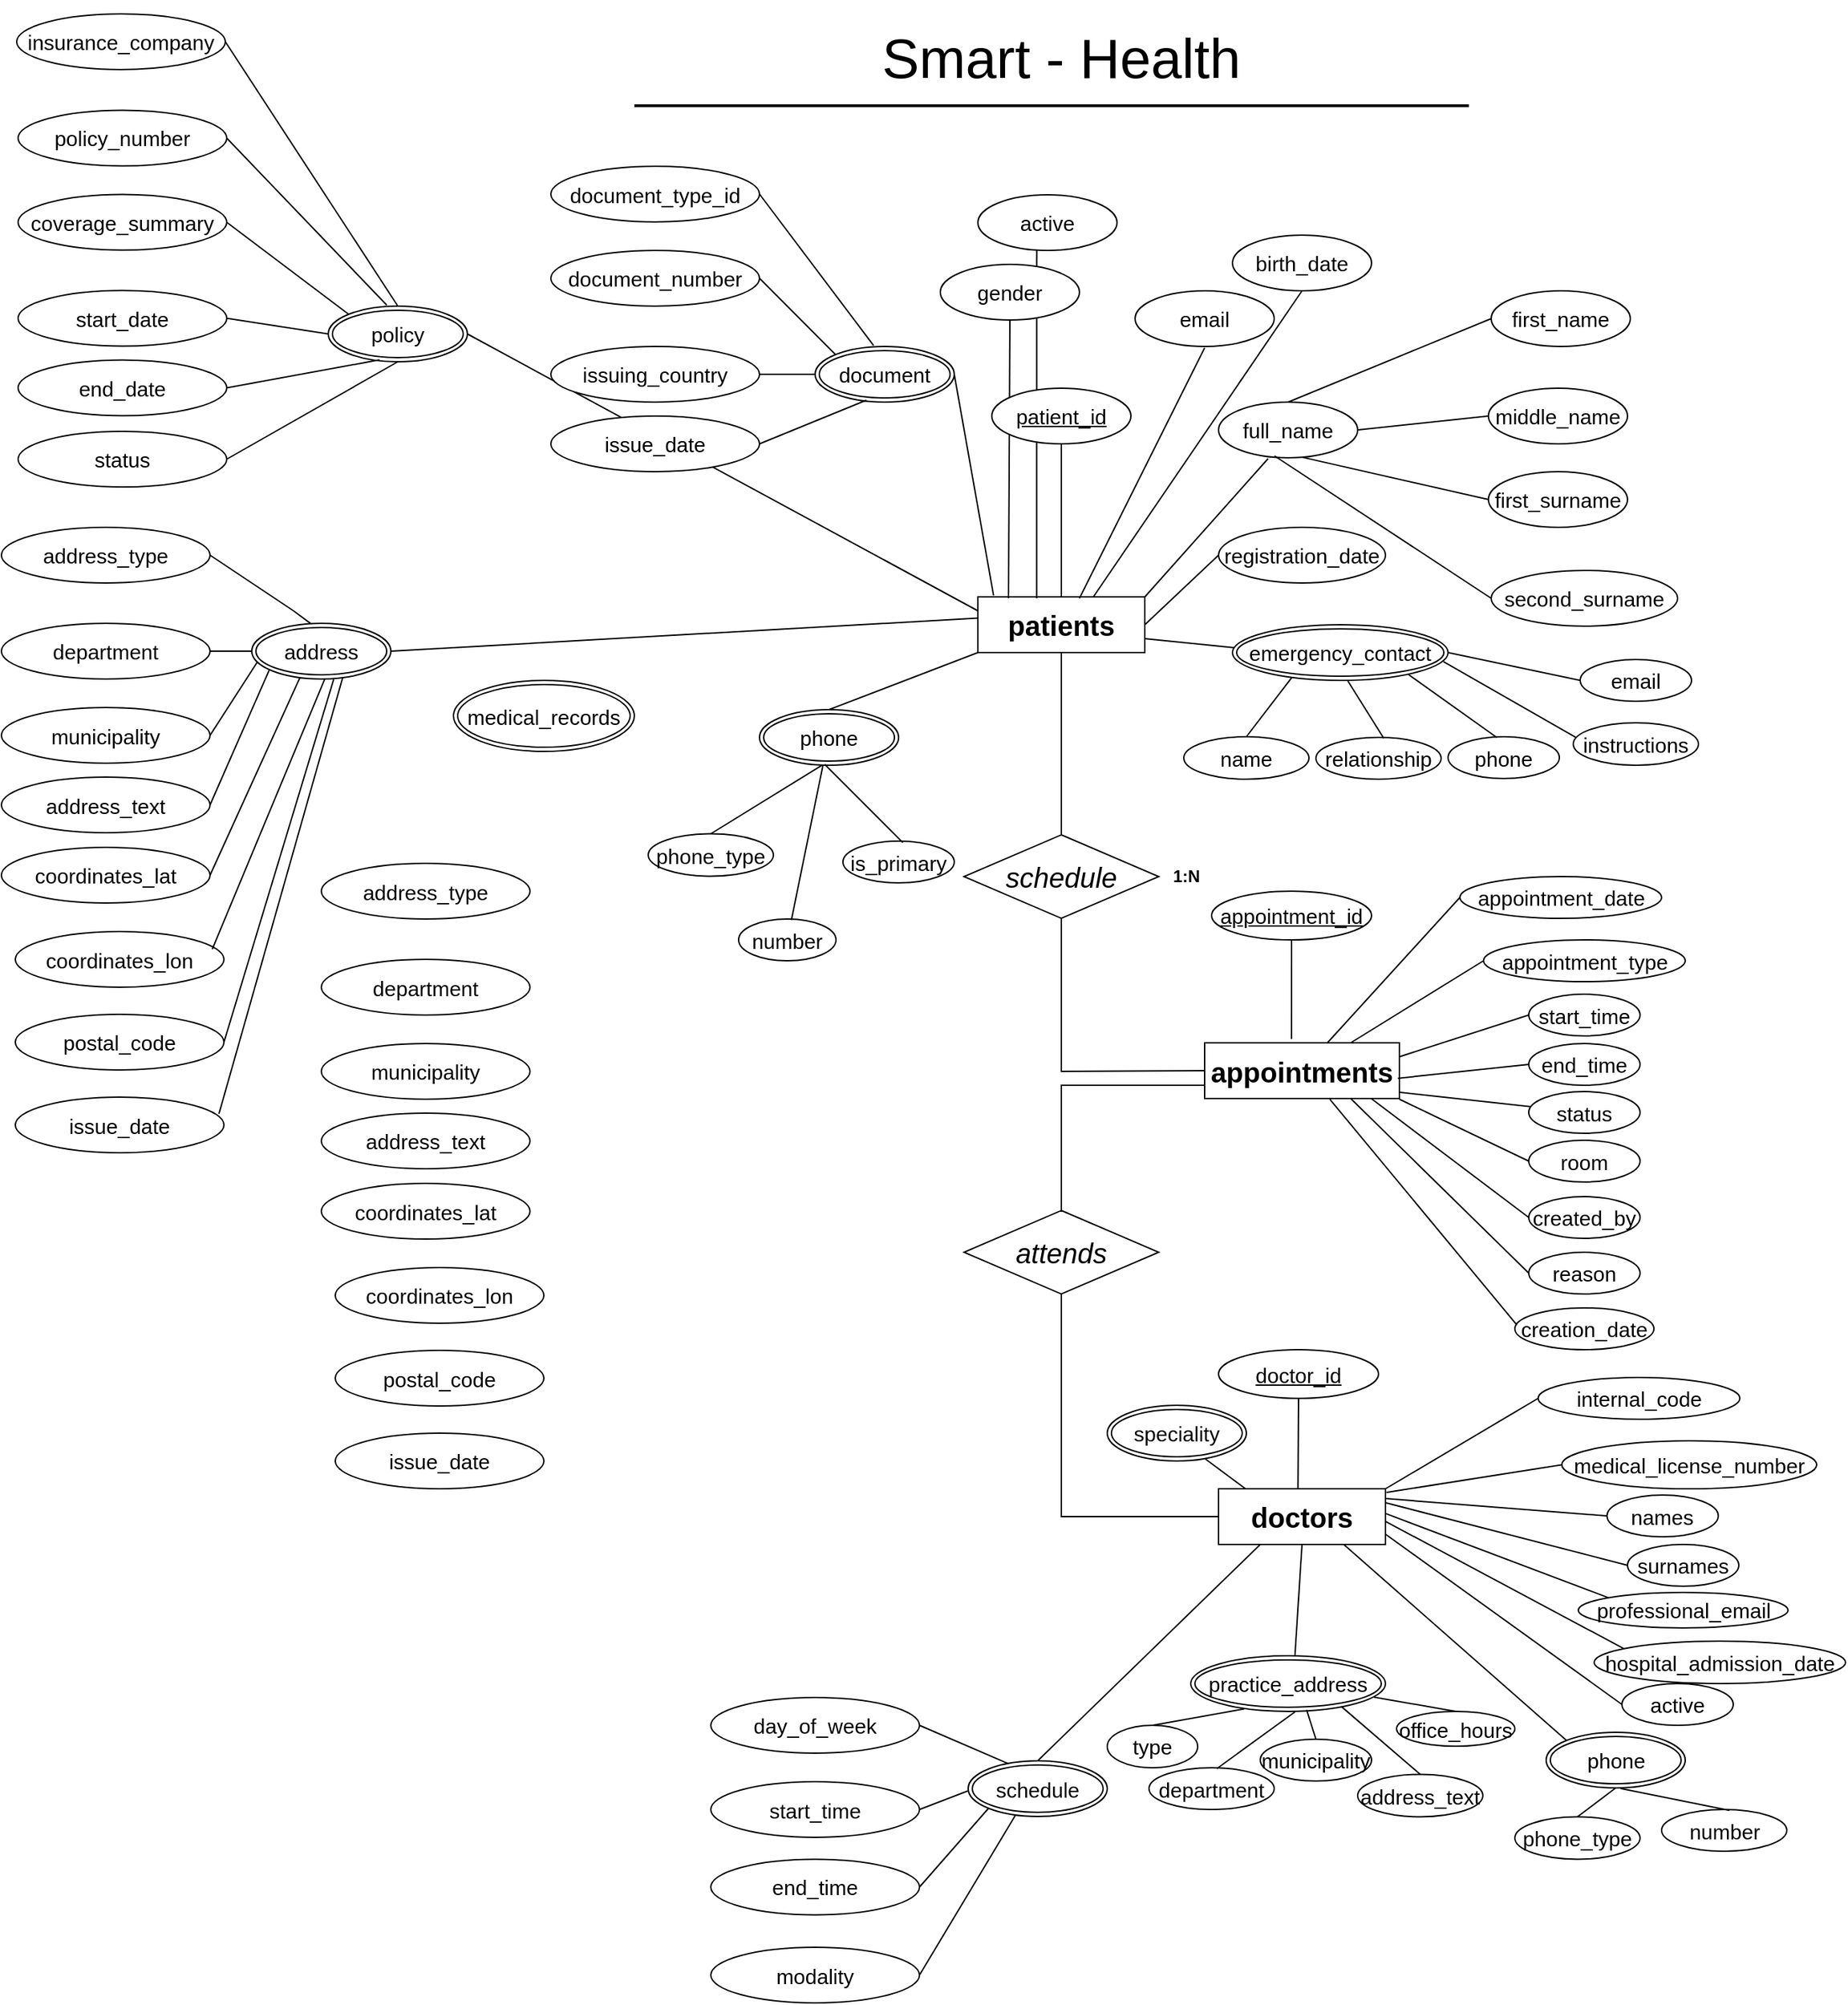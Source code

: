<mxfile version="28.2.7">
  <diagram name="Página-1" id="tFCUTGB2Ean7XY36A_BH">
    <mxGraphModel dx="1590" dy="710" grid="1" gridSize="10" guides="1" tooltips="1" connect="1" arrows="1" fold="1" page="1" pageScale="1" pageWidth="827" pageHeight="1169" math="0" shadow="0">
      <root>
        <mxCell id="0" />
        <mxCell id="1" parent="0" />
        <mxCell id="sHWLW5Rp5QebHNMf11we-1" value="Smart - Health&lt;span style=&quot;color: rgba(0, 0, 0, 0); font-family: monospace; font-size: 0px; text-align: start; text-wrap-mode: nowrap;&quot;&gt;%3CmxGraphModel%3E%3Croot%3E%3CmxCell%20id%3D%220%22%2F%3E%3CmxCell%20id%3D%221%22%20parent%3D%220%22%2F%3E%3CmxCell%20id%3D%222%22%20value%3D%22%22%20style%3D%22line%3BstrokeWidth%3D2%3Bhtml%3D1%3B%22%20vertex%3D%221%22%20parent%3D%221%22%3E%3CmxGeometry%20x%3D%22190%22%20y%3D%22-259%22%20width%3D%22600%22%20height%3D%2210%22%20as%3D%22geometry%22%2F%3E%3C%2FmxCell%3E%3CmxCell%20id%3D%223%22%20value%3D%22Clients%22%20style%3D%22whiteSpace%3Dwrap%3Bhtml%3D1%3Balign%3Dcenter%3BfontSize%3D20%3BfontStyle%3D1%22%20vertex%3D%221%22%20parent%3D%221%22%3E%3CmxGeometry%20x%3D%22437%22%20y%3D%2260%22%20width%3D%22120%22%20height%3D%2240%22%20as%3D%22geometry%22%2F%3E%3C%2FmxCell%3E%3CmxCell%20id%3D%224%22%20style%3D%22edgeStyle%3DorthogonalEdgeStyle%3Brounded%3D0%3BorthogonalLoop%3D1%3BjettySize%3Dauto%3Bhtml%3D1%3BfontSize%3D15%3BendArrow%3Dnone%3BendFill%3D0%3B%22%20edge%3D%221%22%20target%3D%223%22%20parent%3D%221%22%3E%3CmxGeometry%20relative%3D%221%22%20as%3D%22geometry%22%3E%3CmxPoint%20x%3D%22497%22%20y%3D%22150%22%20as%3D%22sourcePoint%22%2F%3E%3C%2FmxGeometry%3E%3C%2FmxCell%3E%3CmxCell%20id%3D%225%22%20value%3D%22(1%2Cn)%22%20style%3D%22edgeLabel%3Bhtml%3D1%3Balign%3Dcenter%3BverticalAlign%3Dmiddle%3Bresizable%3D0%3Bpoints%3D%5B%5D%3BfontSize%3D15%3B%22%20vertex%3D%221%22%20connectable%3D%220%22%20parent%3D%221%22%3E%3CmxGeometry%20x%3D%22497.001%22%20y%3D%22120%22%20as%3D%22geometry%22%3E%3CmxPoint%20x%3D%22-2%22%20y%3D%22-2%22%20as%3D%22offset%22%2F%3E%3C%2FmxGeometry%3E%3C%2FmxCell%3E%3CmxCell%20id%3D%226%22%20value%3D%22ClientID%22%20style%3D%22ellipse%3BwhiteSpace%3Dwrap%3Bhtml%3D1%3Balign%3Dcenter%3BfontStyle%3D4%3BfontSize%3D15%3B%22%20vertex%3D%221%22%20parent%3D%221%22%3E%3CmxGeometry%20x%3D%22440%22%20y%3D%22-100%22%20width%3D%22100%22%20height%3D%2240%22%20as%3D%22geometry%22%2F%3E%3C%2FmxCell%3E%3CmxCell%20id%3D%227%22%20value%3D%22FullName%22%20style%3D%22ellipse%3BwhiteSpace%3Dwrap%3Bhtml%3D1%3Balign%3Dcenter%3Bdashed%3D1%3BfontSize%3D15%3B%22%20vertex%3D%221%22%20parent%3D%221%22%3E%3CmxGeometry%20x%3D%22610%22%20y%3D%22-80%22%20width%3D%22100%22%20height%3D%2240%22%20as%3D%22geometry%22%2F%3E%3C%2FmxCell%3E%3CmxCell%20id%3D%228%22%20value%3D%22BirthDate%22%20style%3D%22ellipse%3BwhiteSpace%3Dwrap%3Bhtml%3D1%3Balign%3Dcenter%3BfontSize%3D15%3B%22%20vertex%3D%221%22%20parent%3D%221%22%3E%3CmxGeometry%20x%3D%22333%22%20y%3D%22-60%22%20width%3D%22100%22%20height%3D%2240%22%20as%3D%22geometry%22%2F%3E%3C%2FmxCell%3E%3CmxCell%20id%3D%229%22%20value%3D%22Email%22%20style%3D%22ellipse%3BwhiteSpace%3Dwrap%3Bhtml%3D1%3Balign%3Dcenter%3BfontSize%3D15%3B%22%20vertex%3D%221%22%20parent%3D%221%22%3E%3CmxGeometry%20x%3D%22225%22%20y%3D%22-30%22%20width%3D%22100%22%20height%3D%2240%22%20as%3D%22geometry%22%2F%3E%3C%2FmxCell%3E%3CmxCell%20id%3D%2210%22%20value%3D%22PhoneNumber%22%20style%3D%22ellipse%3BwhiteSpace%3Dwrap%3Bhtml%3D1%3Balign%3Dcenter%3BfontSize%3D15%3B%22%20vertex%3D%221%22%20parent%3D%221%22%3E%3CmxGeometry%20x%3D%22658%22%20y%3D%2260%22%20width%3D%22120%22%20height%3D%2240%22%20as%3D%22geometry%22%2F%3E%3C%2FmxCell%3E%3CmxCell%20id%3D%2211%22%20value%3D%22Address%22%20style%3D%22ellipse%3BwhiteSpace%3Dwrap%3Bhtml%3D1%3Balign%3Dcenter%3BfontSize%3D15%3B%22%20vertex%3D%221%22%20parent%3D%221%22%3E%3CmxGeometry%20x%3D%22240%22%20y%3D%2260%22%20width%3D%22100%22%20height%3D%2240%22%20as%3D%22geometry%22%2F%3E%3C%2FmxCell%3E%3CmxCell%20id%3D%2212%22%20value%3D%22%22%20style%3D%22endArrow%3Dnone%3Bhtml%3D1%3Brounded%3D0%3BexitX%3D1%3BexitY%3D0%3BexitDx%3D0%3BexitDy%3D0%3BentryX%3D0.356%3BentryY%3D1.016%3BentryDx%3D0%3BentryDy%3D0%3BentryPerimeter%3D0%3B%22%20edge%3D%221%22%20source%3D%223%22%20target%3D%227%22%20parent%3D%221%22%3E%3CmxGeometry%20relative%3D%221%22%20as%3D%22geometry%22%3E%3CmxPoint%20x%3D%22650%22%20y%3D%22-60%22%20as%3D%22sourcePoint%22%2F%3E%3CmxPoint%20x%3D%22810%22%20y%3D%22-60%22%20as%3D%22targetPoint%22%2F%3E%3C%2FmxGeometry%3E%3C%2FmxCell%3E%3CmxCell%20id%3D%2213%22%20value%3D%22%22%20style%3D%22endArrow%3Dnone%3Bhtml%3D1%3Brounded%3D0%3BentryX%3D0.5%3BentryY%3D0%3BentryDx%3D0%3BentryDy%3D0%3BexitX%3D0.5%3BexitY%3D1%3BexitDx%3D0%3BexitDy%3D0%3B%22%20edge%3D%221%22%20source%3D%226%22%20target%3D%223%22%20parent%3D%221%22%3E%3CmxGeometry%20relative%3D%221%22%20as%3D%22geometry%22%3E%3CmxPoint%20x%3D%22500%22%20y%3D%22-59%22%20as%3D%22sourcePoint%22%2F%3E%3CmxPoint%20x%3D%22590%22%20y%3D%22-20%22%20as%3D%22targetPoint%22%2F%3E%3C%2FmxGeometry%3E%3C%2FmxCell%3E%3CmxCell%20id%3D%2214%22%20value%3D%22%22%20style%3D%22endArrow%3Dnone%3Bhtml%3D1%3Brounded%3D0%3BexitX%3D1%3BexitY%3D0.5%3BexitDx%3D0%3BexitDy%3D0%3BentryX%3D0.358%3BentryY%3D-0.007%3BentryDx%3D0%3BentryDy%3D0%3BentryPerimeter%3D0%3B%22%20edge%3D%221%22%20source%3D%228%22%20target%3D%223%22%20parent%3D%221%22%3E%3CmxGeometry%20relative%3D%221%22%20as%3D%22geometry%22%3E%3CmxPoint%20x%3D%22330%22%20y%3D%2220%22%20as%3D%22sourcePoint%22%2F%3E%3CmxPoint%20x%3D%22490%22%20y%3D%2220%22%20as%3D%22targetPoint%22%2F%3E%3C%2FmxGeometry%3E%3C%2FmxCell%3E%3CmxCell%20id%3D%2215%22%20value%3D%22%22%20style%3D%22endArrow%3Dnone%3Bhtml%3D1%3Brounded%3D0%3BexitX%3D1%3BexitY%3D0%3BexitDx%3D0%3BexitDy%3D0%3BentryX%3D0%3BentryY%3D0%3BentryDx%3D0%3BentryDy%3D0%3B%22%20edge%3D%221%22%20source%3D%229%22%20target%3D%223%22%20parent%3D%221%22%3E%3CmxGeometry%20relative%3D%221%22%20as%3D%22geometry%22%3E%3CmxPoint%20x%3D%22370%22%20y%3D%2230%22%20as%3D%22sourcePoint%22%2F%3E%3CmxPoint%20x%3D%22530%22%20y%3D%2230%22%20as%3D%22targetPoint%22%2F%3E%3C%2FmxGeometry%3E%3C%2FmxCell%3E%3CmxCell%20id%3D%2216%22%20value%3D%22%22%20style%3D%22endArrow%3Dnone%3Bhtml%3D1%3Brounded%3D0%3BexitX%3D1%3BexitY%3D0.5%3BexitDx%3D0%3BexitDy%3D0%3BentryX%3D0%3BentryY%3D0.5%3BentryDx%3D0%3BentryDy%3D0%3B%22%20edge%3D%221%22%20source%3D%2211%22%20target%3D%223%22%20parent%3D%221%22%3E%3CmxGeometry%20relative%3D%221%22%20as%3D%22geometry%22%3E%3CmxPoint%20x%3D%22360%22%20y%3D%2290%22%20as%3D%22sourcePoint%22%2F%3E%3CmxPoint%20x%3D%22520%22%20y%3D%2290%22%20as%3D%22targetPoint%22%2F%3E%3C%2FmxGeometry%3E%3C%2FmxCell%3E%3CmxCell%20id%3D%2217%22%20value%3D%22%22%20style%3D%22endArrow%3Dnone%3Bhtml%3D1%3Brounded%3D0%3BexitX%3D1%3BexitY%3D0.5%3BexitDx%3D0%3BexitDy%3D0%3B%22%20edge%3D%221%22%20source%3D%223%22%20target%3D%2210%22%20parent%3D%221%22%3E%3CmxGeometry%20relative%3D%221%22%20as%3D%22geometry%22%3E%3CmxPoint%20x%3D%22590%22%20y%3D%22120%22%20as%3D%22sourcePoint%22%2F%3E%3CmxPoint%20x%3D%22750%22%20y%3D%22120%22%20as%3D%22targetPoint%22%2F%3E%3C%2FmxGeometry%3E%3C%2FmxCell%3E%3CmxCell%20id%3D%2218%22%20value%3D%22FirstName%22%20style%3D%22ellipse%3BwhiteSpace%3Dwrap%3Bhtml%3D1%3Balign%3Dcenter%3BfontSize%3D15%3B%22%20vertex%3D%221%22%20parent%3D%221%22%3E%3CmxGeometry%20x%3D%22806%22%20y%3D%22-160%22%20width%3D%22100%22%20height%3D%2240%22%20as%3D%22geometry%22%2F%3E%3C%2FmxCell%3E%3CmxCell%20id%3D%2219%22%20value%3D%22LastName%22%20style%3D%22ellipse%3BwhiteSpace%3Dwrap%3Bhtml%3D1%3Balign%3Dcenter%3BfontSize%3D15%3B%22%20vertex%3D%221%22%20parent%3D%221%22%3E%3CmxGeometry%20x%3D%22804%22%20y%3D%22-30%22%20width%3D%22100%22%20height%3D%2240%22%20as%3D%22geometry%22%2F%3E%3C%2FmxCell%3E%3CmxCell%20id%3D%2220%22%20value%3D%22%22%20style%3D%22endArrow%3Dnone%3Bhtml%3D1%3Brounded%3D0%3BexitX%3D0.5%3BexitY%3D0%3BexitDx%3D0%3BexitDy%3D0%3BentryX%3D0%3BentryY%3D0.5%3BentryDx%3D0%3BentryDy%3D0%3B%22%20edge%3D%221%22%20source%3D%227%22%20target%3D%2218%22%20parent%3D%221%22%3E%3CmxGeometry%20relative%3D%221%22%20as%3D%22geometry%22%3E%3CmxPoint%20x%3D%22680%22%20y%3D%22-120%22%20as%3D%22sourcePoint%22%2F%3E%3CmxPoint%20x%3D%22840%22%20y%3D%22-120%22%20as%3D%22targetPoint%22%2F%3E%3C%2FmxGeometry%3E%3C%2FmxCell%3E%3CmxCell%20id%3D%2221%22%20value%3D%22%22%20style%3D%22endArrow%3Dnone%3Bhtml%3D1%3Brounded%3D0%3BexitX%3D0.605%3BexitY%3D0.992%3BexitDx%3D0%3BexitDy%3D0%3BentryX%3D0%3BentryY%3D0.5%3BentryDx%3D0%3BentryDy%3D0%3BexitPerimeter%3D0%3B%22%20edge%3D%221%22%20source%3D%227%22%20target%3D%2219%22%20parent%3D%221%22%3E%3CmxGeometry%20relative%3D%221%22%20as%3D%22geometry%22%3E%3CmxPoint%20x%3D%22740%22%20y%3D%22-20%22%20as%3D%22sourcePoint%22%2F%3E%3CmxPoint%20x%3D%22900%22%20y%3D%22-20%22%20as%3D%22targetPoint%22%2F%3E%3C%2FmxGeometry%3E%3C%2FmxCell%3E%3CmxCell%20id%3D%2222%22%20value%3D%22MiddleName%22%20style%3D%22ellipse%3BwhiteSpace%3Dwrap%3Bhtml%3D1%3Balign%3Dcenter%3BfontSize%3D15%3B%22%20vertex%3D%221%22%20parent%3D%221%22%3E%3CmxGeometry%20x%3D%22804%22%20y%3D%22-90%22%20width%3D%22100%22%20height%3D%2240%22%20as%3D%22geometry%22%2F%3E%3C%2FmxCell%3E%3CmxCell%20id%3D%2223%22%20value%3D%22%22%20style%3D%22endArrow%3Dnone%3Bhtml%3D1%3Brounded%3D0%3BexitX%3D1%3BexitY%3D0.5%3BexitDx%3D0%3BexitDy%3D0%3BentryX%3D0%3BentryY%3D0.5%3BentryDx%3D0%3BentryDy%3D0%3B%22%20edge%3D%221%22%20source%3D%227%22%20target%3D%2222%22%20parent%3D%221%22%3E%3CmxGeometry%20relative%3D%221%22%20as%3D%22geometry%22%3E%3CmxPoint%20x%3D%22710%22%20y%3D%22-40%22%20as%3D%22sourcePoint%22%2F%3E%3CmxPoint%20x%3D%22870%22%20y%3D%22-40%22%20as%3D%22targetPoint%22%2F%3E%3C%2FmxGeometry%3E%3C%2FmxCell%3E%3C%2Froot%3E%3C%2FmxGraphModel%3E&lt;/span&gt;" style="text;html=1;strokeColor=none;fillColor=none;align=center;verticalAlign=middle;whiteSpace=wrap;rounded=0;fontSize=40;" vertex="1" parent="1">
          <mxGeometry x="30" y="90" width="614" height="81" as="geometry" />
        </mxCell>
        <mxCell id="sHWLW5Rp5QebHNMf11we-2" value="" style="line;strokeWidth=2;html=1;" vertex="1" parent="1">
          <mxGeometry x="30" y="161" width="600" height="10" as="geometry" />
        </mxCell>
        <mxCell id="sHWLW5Rp5QebHNMf11we-4" value="patients" style="whiteSpace=wrap;html=1;align=center;fontSize=20;fontStyle=1" vertex="1" parent="1">
          <mxGeometry x="277" y="519" width="120" height="40" as="geometry" />
        </mxCell>
        <mxCell id="sHWLW5Rp5QebHNMf11we-5" style="edgeStyle=orthogonalEdgeStyle;rounded=0;orthogonalLoop=1;jettySize=auto;html=1;fontSize=15;endArrow=none;endFill=0;exitX=0.5;exitY=0;exitDx=0;exitDy=0;" edge="1" parent="1" target="sHWLW5Rp5QebHNMf11we-4" source="sHWLW5Rp5QebHNMf11we-80">
          <mxGeometry relative="1" as="geometry">
            <mxPoint x="337" y="609" as="sourcePoint" />
          </mxGeometry>
        </mxCell>
        <mxCell id="sHWLW5Rp5QebHNMf11we-8" value="full_name" style="ellipse;whiteSpace=wrap;html=1;align=center;fontSize=15;" vertex="1" parent="1">
          <mxGeometry x="450" y="379" width="100" height="40" as="geometry" />
        </mxCell>
        <mxCell id="sHWLW5Rp5QebHNMf11we-9" value="birth_date" style="ellipse;whiteSpace=wrap;html=1;align=center;fontSize=15;" vertex="1" parent="1">
          <mxGeometry x="460" y="259" width="100" height="40" as="geometry" />
        </mxCell>
        <mxCell id="sHWLW5Rp5QebHNMf11we-10" value="email" style="ellipse;whiteSpace=wrap;html=1;align=center;fontSize=15;" vertex="1" parent="1">
          <mxGeometry x="390" y="299" width="100" height="40" as="geometry" />
        </mxCell>
        <mxCell id="sHWLW5Rp5QebHNMf11we-11" value="registration_date" style="ellipse;whiteSpace=wrap;html=1;align=center;fontSize=15;" vertex="1" parent="1">
          <mxGeometry x="450" y="469" width="120" height="40" as="geometry" />
        </mxCell>
        <mxCell id="sHWLW5Rp5QebHNMf11we-13" value="" style="endArrow=none;html=1;rounded=0;exitX=1;exitY=0;exitDx=0;exitDy=0;entryX=0.356;entryY=1.016;entryDx=0;entryDy=0;entryPerimeter=0;" edge="1" parent="1" source="sHWLW5Rp5QebHNMf11we-4" target="sHWLW5Rp5QebHNMf11we-8">
          <mxGeometry relative="1" as="geometry">
            <mxPoint x="490" y="399" as="sourcePoint" />
            <mxPoint x="650" y="399" as="targetPoint" />
          </mxGeometry>
        </mxCell>
        <mxCell id="sHWLW5Rp5QebHNMf11we-14" value="" style="endArrow=none;html=1;rounded=0;entryX=0.5;entryY=0;entryDx=0;entryDy=0;exitX=0.5;exitY=1;exitDx=0;exitDy=0;" edge="1" parent="1" source="sHWLW5Rp5QebHNMf11we-7" target="sHWLW5Rp5QebHNMf11we-4">
          <mxGeometry relative="1" as="geometry">
            <mxPoint x="340" y="400" as="sourcePoint" />
            <mxPoint x="430" y="439" as="targetPoint" />
          </mxGeometry>
        </mxCell>
        <mxCell id="sHWLW5Rp5QebHNMf11we-15" value="" style="endArrow=none;html=1;rounded=0;exitX=0.5;exitY=1;exitDx=0;exitDy=0;" edge="1" parent="1" source="sHWLW5Rp5QebHNMf11we-9">
          <mxGeometry relative="1" as="geometry">
            <mxPoint x="170" y="479" as="sourcePoint" />
            <mxPoint x="360" y="519" as="targetPoint" />
          </mxGeometry>
        </mxCell>
        <mxCell id="sHWLW5Rp5QebHNMf11we-16" value="" style="endArrow=none;html=1;rounded=0;" edge="1" parent="1">
          <mxGeometry relative="1" as="geometry">
            <mxPoint x="440" y="340" as="sourcePoint" />
            <mxPoint x="350" y="520" as="targetPoint" />
          </mxGeometry>
        </mxCell>
        <mxCell id="sHWLW5Rp5QebHNMf11we-17" value="" style="endArrow=none;html=1;rounded=0;exitX=0.5;exitY=1;exitDx=0;exitDy=0;" edge="1" parent="1" source="sHWLW5Rp5QebHNMf11we-12">
          <mxGeometry relative="1" as="geometry">
            <mxPoint x="200" y="549" as="sourcePoint" />
            <mxPoint x="299" y="520" as="targetPoint" />
          </mxGeometry>
        </mxCell>
        <mxCell id="sHWLW5Rp5QebHNMf11we-18" value="" style="endArrow=none;html=1;rounded=0;exitX=1;exitY=0.5;exitDx=0;exitDy=0;entryX=0;entryY=0.5;entryDx=0;entryDy=0;" edge="1" parent="1" source="sHWLW5Rp5QebHNMf11we-4" target="sHWLW5Rp5QebHNMf11we-11">
          <mxGeometry relative="1" as="geometry">
            <mxPoint x="430" y="579" as="sourcePoint" />
            <mxPoint x="590" y="579" as="targetPoint" />
          </mxGeometry>
        </mxCell>
        <mxCell id="sHWLW5Rp5QebHNMf11we-19" value="first_name" style="ellipse;whiteSpace=wrap;html=1;align=center;fontSize=15;" vertex="1" parent="1">
          <mxGeometry x="646" y="299" width="100" height="40" as="geometry" />
        </mxCell>
        <mxCell id="sHWLW5Rp5QebHNMf11we-20" value="first_surname" style="ellipse;whiteSpace=wrap;html=1;align=center;fontSize=15;" vertex="1" parent="1">
          <mxGeometry x="644" y="429" width="100" height="40" as="geometry" />
        </mxCell>
        <mxCell id="sHWLW5Rp5QebHNMf11we-21" value="" style="endArrow=none;html=1;rounded=0;exitX=0.5;exitY=0;exitDx=0;exitDy=0;entryX=0;entryY=0.5;entryDx=0;entryDy=0;" edge="1" parent="1" source="sHWLW5Rp5QebHNMf11we-8" target="sHWLW5Rp5QebHNMf11we-19">
          <mxGeometry relative="1" as="geometry">
            <mxPoint x="520" y="339" as="sourcePoint" />
            <mxPoint x="680" y="339" as="targetPoint" />
          </mxGeometry>
        </mxCell>
        <mxCell id="sHWLW5Rp5QebHNMf11we-22" value="" style="endArrow=none;html=1;rounded=0;exitX=0.605;exitY=0.992;exitDx=0;exitDy=0;entryX=0;entryY=0.5;entryDx=0;entryDy=0;exitPerimeter=0;" edge="1" parent="1" source="sHWLW5Rp5QebHNMf11we-8" target="sHWLW5Rp5QebHNMf11we-20">
          <mxGeometry relative="1" as="geometry">
            <mxPoint x="580" y="439" as="sourcePoint" />
            <mxPoint x="740" y="439" as="targetPoint" />
          </mxGeometry>
        </mxCell>
        <mxCell id="sHWLW5Rp5QebHNMf11we-23" value="middle_name" style="ellipse;whiteSpace=wrap;html=1;align=center;fontSize=15;" vertex="1" parent="1">
          <mxGeometry x="644" y="369" width="100" height="40" as="geometry" />
        </mxCell>
        <mxCell id="sHWLW5Rp5QebHNMf11we-24" value="" style="endArrow=none;html=1;rounded=0;exitX=1;exitY=0.5;exitDx=0;exitDy=0;entryX=0;entryY=0.5;entryDx=0;entryDy=0;" edge="1" parent="1" source="sHWLW5Rp5QebHNMf11we-8" target="sHWLW5Rp5QebHNMf11we-23">
          <mxGeometry relative="1" as="geometry">
            <mxPoint x="550" y="419" as="sourcePoint" />
            <mxPoint x="710" y="419" as="targetPoint" />
          </mxGeometry>
        </mxCell>
        <mxCell id="sHWLW5Rp5QebHNMf11we-25" value="second_surname" style="ellipse;whiteSpace=wrap;html=1;align=center;fontSize=15;" vertex="1" parent="1">
          <mxGeometry x="646" y="500" width="134" height="40" as="geometry" />
        </mxCell>
        <mxCell id="sHWLW5Rp5QebHNMf11we-28" value="" style="endArrow=none;html=1;rounded=0;entryX=0.352;entryY=0.025;entryDx=0;entryDy=0;entryPerimeter=0;exitX=0.423;exitY=0.987;exitDx=0;exitDy=0;exitPerimeter=0;" edge="1" parent="1" source="sHWLW5Rp5QebHNMf11we-27" target="sHWLW5Rp5QebHNMf11we-4">
          <mxGeometry relative="1" as="geometry">
            <mxPoint x="310" y="290" as="sourcePoint" />
            <mxPoint x="322" y="570" as="targetPoint" />
          </mxGeometry>
        </mxCell>
        <mxCell id="sHWLW5Rp5QebHNMf11we-26" value="" style="endArrow=none;html=1;rounded=0;exitX=0.402;exitY=0.966;exitDx=0;exitDy=0;entryX=0;entryY=0.5;entryDx=0;entryDy=0;exitPerimeter=0;" edge="1" parent="1" target="sHWLW5Rp5QebHNMf11we-25" source="sHWLW5Rp5QebHNMf11we-8">
          <mxGeometry relative="1" as="geometry">
            <mxPoint x="295.9" y="429" as="sourcePoint" />
            <mxPoint x="742" y="479.52" as="targetPoint" />
          </mxGeometry>
        </mxCell>
        <mxCell id="sHWLW5Rp5QebHNMf11we-27" value="active" style="ellipse;whiteSpace=wrap;html=1;align=center;fontSize=15;" vertex="1" parent="1">
          <mxGeometry x="277" y="230" width="100" height="40" as="geometry" />
        </mxCell>
        <mxCell id="sHWLW5Rp5QebHNMf11we-7" value="patient_id" style="ellipse;whiteSpace=wrap;html=1;align=center;fontStyle=4;fontSize=15;" vertex="1" parent="1">
          <mxGeometry x="287" y="369" width="100" height="40" as="geometry" />
        </mxCell>
        <mxCell id="sHWLW5Rp5QebHNMf11we-12" value="gender" style="ellipse;whiteSpace=wrap;html=1;align=center;fontSize=15;" vertex="1" parent="1">
          <mxGeometry x="250" y="280" width="100" height="40" as="geometry" />
        </mxCell>
        <mxCell id="sHWLW5Rp5QebHNMf11we-31" value="document" style="ellipse;shape=doubleEllipse;margin=3;whiteSpace=wrap;html=1;align=center;fontSize=15;" vertex="1" parent="1">
          <mxGeometry x="160" y="339" width="100" height="40" as="geometry" />
        </mxCell>
        <mxCell id="sHWLW5Rp5QebHNMf11we-32" value="document_type_id" style="ellipse;whiteSpace=wrap;html=1;align=center;fontSize=15;" vertex="1" parent="1">
          <mxGeometry x="-30" y="209.5" width="150" height="40" as="geometry" />
        </mxCell>
        <mxCell id="sHWLW5Rp5QebHNMf11we-33" value="document_number" style="ellipse;whiteSpace=wrap;html=1;align=center;fontSize=15;" vertex="1" parent="1">
          <mxGeometry x="-30" y="270" width="150" height="40" as="geometry" />
        </mxCell>
        <mxCell id="sHWLW5Rp5QebHNMf11we-36" value="" style="endArrow=none;html=1;rounded=0;exitX=1;exitY=0.5;exitDx=0;exitDy=0;entryX=0.42;entryY=-0.018;entryDx=0;entryDy=0;entryPerimeter=0;" edge="1" parent="1" source="sHWLW5Rp5QebHNMf11we-32" target="sHWLW5Rp5QebHNMf11we-31">
          <mxGeometry width="50" height="50" relative="1" as="geometry">
            <mxPoint x="140" y="290" as="sourcePoint" />
            <mxPoint x="190" y="240" as="targetPoint" />
          </mxGeometry>
        </mxCell>
        <mxCell id="sHWLW5Rp5QebHNMf11we-37" value="" style="endArrow=none;html=1;rounded=0;exitX=1;exitY=0.5;exitDx=0;exitDy=0;entryX=0;entryY=0;entryDx=0;entryDy=0;" edge="1" parent="1" source="sHWLW5Rp5QebHNMf11we-33" target="sHWLW5Rp5QebHNMf11we-31">
          <mxGeometry width="50" height="50" relative="1" as="geometry">
            <mxPoint x="130" y="350" as="sourcePoint" />
            <mxPoint x="180" y="300" as="targetPoint" />
          </mxGeometry>
        </mxCell>
        <mxCell id="sHWLW5Rp5QebHNMf11we-38" value="" style="endArrow=none;html=1;rounded=0;entryX=0;entryY=0.5;entryDx=0;entryDy=0;exitX=1;exitY=0.5;exitDx=0;exitDy=0;" edge="1" parent="1" source="sHWLW5Rp5QebHNMf11we-34" target="sHWLW5Rp5QebHNMf11we-31">
          <mxGeometry width="50" height="50" relative="1" as="geometry">
            <mxPoint x="110" y="430" as="sourcePoint" />
            <mxPoint x="160" y="380" as="targetPoint" />
          </mxGeometry>
        </mxCell>
        <mxCell id="sHWLW5Rp5QebHNMf11we-39" value="" style="endArrow=none;html=1;rounded=0;entryX=0.368;entryY=0.966;entryDx=0;entryDy=0;entryPerimeter=0;exitX=1;exitY=0.5;exitDx=0;exitDy=0;" edge="1" parent="1" source="sHWLW5Rp5QebHNMf11we-35" target="sHWLW5Rp5QebHNMf11we-31">
          <mxGeometry width="50" height="50" relative="1" as="geometry">
            <mxPoint x="110" y="440" as="sourcePoint" />
            <mxPoint x="160" y="390" as="targetPoint" />
          </mxGeometry>
        </mxCell>
        <mxCell id="sHWLW5Rp5QebHNMf11we-40" value="" style="endArrow=none;html=1;rounded=0;exitX=0.094;exitY=-0.023;exitDx=0;exitDy=0;exitPerimeter=0;entryX=1;entryY=0.5;entryDx=0;entryDy=0;" edge="1" parent="1" source="sHWLW5Rp5QebHNMf11we-4" target="sHWLW5Rp5QebHNMf11we-31">
          <mxGeometry width="50" height="50" relative="1" as="geometry">
            <mxPoint x="230" y="460" as="sourcePoint" />
            <mxPoint x="254" y="370" as="targetPoint" />
          </mxGeometry>
        </mxCell>
        <mxCell id="sHWLW5Rp5QebHNMf11we-41" value="address" style="ellipse;shape=doubleEllipse;margin=3;whiteSpace=wrap;html=1;align=center;fontSize=15;" vertex="1" parent="1">
          <mxGeometry x="-245" y="538" width="100" height="40" as="geometry" />
        </mxCell>
        <mxCell id="sHWLW5Rp5QebHNMf11we-42" value="address_type" style="ellipse;whiteSpace=wrap;html=1;align=center;fontSize=15;" vertex="1" parent="1">
          <mxGeometry x="-425" y="469" width="150" height="40" as="geometry" />
        </mxCell>
        <mxCell id="sHWLW5Rp5QebHNMf11we-43" value="department" style="ellipse;whiteSpace=wrap;html=1;align=center;fontSize=15;" vertex="1" parent="1">
          <mxGeometry x="-425" y="538" width="150" height="40" as="geometry" />
        </mxCell>
        <mxCell id="sHWLW5Rp5QebHNMf11we-44" value="municipality" style="ellipse;whiteSpace=wrap;html=1;align=center;fontSize=15;" vertex="1" parent="1">
          <mxGeometry x="-425" y="598.5" width="150" height="40" as="geometry" />
        </mxCell>
        <mxCell id="sHWLW5Rp5QebHNMf11we-45" value="address_text" style="ellipse;whiteSpace=wrap;html=1;align=center;fontSize=15;" vertex="1" parent="1">
          <mxGeometry x="-425" y="648.5" width="150" height="40" as="geometry" />
        </mxCell>
        <mxCell id="sHWLW5Rp5QebHNMf11we-46" value="" style="endArrow=none;html=1;rounded=0;exitX=1;exitY=0.5;exitDx=0;exitDy=0;entryX=0.424;entryY=0.005;entryDx=0;entryDy=0;entryPerimeter=0;" edge="1" parent="1" source="sHWLW5Rp5QebHNMf11we-42" target="sHWLW5Rp5QebHNMf11we-41">
          <mxGeometry width="50" height="50" relative="1" as="geometry">
            <mxPoint x="-245" y="549.5" as="sourcePoint" />
            <mxPoint x="-195" y="499.5" as="targetPoint" />
            <Array as="points">
              <mxPoint x="-215" y="529" />
            </Array>
          </mxGeometry>
        </mxCell>
        <mxCell id="sHWLW5Rp5QebHNMf11we-47" value="" style="endArrow=none;html=1;rounded=0;exitX=1;exitY=0.5;exitDx=0;exitDy=0;entryX=0;entryY=0.5;entryDx=0;entryDy=0;" edge="1" parent="1" source="sHWLW5Rp5QebHNMf11we-43" target="sHWLW5Rp5QebHNMf11we-41">
          <mxGeometry width="50" height="50" relative="1" as="geometry">
            <mxPoint x="-255" y="609.5" as="sourcePoint" />
            <mxPoint x="-205" y="559.5" as="targetPoint" />
          </mxGeometry>
        </mxCell>
        <mxCell id="sHWLW5Rp5QebHNMf11we-48" value="" style="endArrow=none;html=1;rounded=0;exitX=1;exitY=0.5;exitDx=0;exitDy=0;entryX=0.037;entryY=0.707;entryDx=0;entryDy=0;entryPerimeter=0;" edge="1" parent="1" source="sHWLW5Rp5QebHNMf11we-44" target="sHWLW5Rp5QebHNMf11we-41">
          <mxGeometry width="50" height="50" relative="1" as="geometry">
            <mxPoint x="-275" y="689.5" as="sourcePoint" />
            <mxPoint x="-245" y="569" as="targetPoint" />
          </mxGeometry>
        </mxCell>
        <mxCell id="sHWLW5Rp5QebHNMf11we-49" value="" style="endArrow=none;html=1;rounded=0;entryX=0.125;entryY=0.841;entryDx=0;entryDy=0;entryPerimeter=0;exitX=1;exitY=0.5;exitDx=0;exitDy=0;" edge="1" parent="1" source="sHWLW5Rp5QebHNMf11we-45" target="sHWLW5Rp5QebHNMf11we-41">
          <mxGeometry width="50" height="50" relative="1" as="geometry">
            <mxPoint x="-275" y="699.5" as="sourcePoint" />
            <mxPoint x="-225" y="649.5" as="targetPoint" />
          </mxGeometry>
        </mxCell>
        <mxCell id="sHWLW5Rp5QebHNMf11we-50" value="coordinates_lat" style="ellipse;whiteSpace=wrap;html=1;align=center;fontSize=15;" vertex="1" parent="1">
          <mxGeometry x="-425" y="699" width="150" height="40" as="geometry" />
        </mxCell>
        <mxCell id="sHWLW5Rp5QebHNMf11we-51" value="coordinates_lon" style="ellipse;whiteSpace=wrap;html=1;align=center;fontSize=15;" vertex="1" parent="1">
          <mxGeometry x="-415" y="759.5" width="150" height="40" as="geometry" />
        </mxCell>
        <mxCell id="sHWLW5Rp5QebHNMf11we-52" value="postal_code" style="ellipse;whiteSpace=wrap;html=1;align=center;fontSize=15;" vertex="1" parent="1">
          <mxGeometry x="-415" y="819" width="150" height="40" as="geometry" />
        </mxCell>
        <mxCell id="sHWLW5Rp5QebHNMf11we-53" value="issue_date" style="ellipse;whiteSpace=wrap;html=1;align=center;fontSize=15;" vertex="1" parent="1">
          <mxGeometry x="-415" y="878.5" width="150" height="40" as="geometry" />
        </mxCell>
        <mxCell id="sHWLW5Rp5QebHNMf11we-54" value="" style="endArrow=none;html=1;rounded=0;entryX=0.346;entryY=0.976;entryDx=0;entryDy=0;exitX=1;exitY=0.5;exitDx=0;exitDy=0;entryPerimeter=0;" edge="1" parent="1" source="sHWLW5Rp5QebHNMf11we-50" target="sHWLW5Rp5QebHNMf11we-41">
          <mxGeometry width="50" height="50" relative="1" as="geometry">
            <mxPoint x="-275" y="919.5" as="sourcePoint" />
            <mxPoint x="-245" y="788" as="targetPoint" />
          </mxGeometry>
        </mxCell>
        <mxCell id="sHWLW5Rp5QebHNMf11we-55" value="" style="endArrow=none;html=1;rounded=0;entryX=0.525;entryY=0.999;entryDx=0;entryDy=0;entryPerimeter=0;exitX=0.944;exitY=0.317;exitDx=0;exitDy=0;exitPerimeter=0;" edge="1" parent="1" source="sHWLW5Rp5QebHNMf11we-51" target="sHWLW5Rp5QebHNMf11we-41">
          <mxGeometry width="50" height="50" relative="1" as="geometry">
            <mxPoint x="-235" y="669" as="sourcePoint" />
            <mxPoint x="-185" y="619" as="targetPoint" />
          </mxGeometry>
        </mxCell>
        <mxCell id="sHWLW5Rp5QebHNMf11we-56" value="" style="endArrow=none;html=1;rounded=0;entryX=-0.004;entryY=0.382;entryDx=0;entryDy=0;entryPerimeter=0;exitX=1;exitY=0.5;exitDx=0;exitDy=0;" edge="1" parent="1" source="sHWLW5Rp5QebHNMf11we-41" target="sHWLW5Rp5QebHNMf11we-4">
          <mxGeometry width="50" height="50" relative="1" as="geometry">
            <mxPoint x="140" y="540" as="sourcePoint" />
            <mxPoint x="190" y="490" as="targetPoint" />
          </mxGeometry>
        </mxCell>
        <mxCell id="sHWLW5Rp5QebHNMf11we-57" value="phone" style="ellipse;shape=doubleEllipse;margin=3;whiteSpace=wrap;html=1;align=center;fontSize=15;" vertex="1" parent="1">
          <mxGeometry x="120" y="600" width="100" height="40" as="geometry" />
        </mxCell>
        <mxCell id="sHWLW5Rp5QebHNMf11we-58" value="phone_type" style="ellipse;whiteSpace=wrap;html=1;align=center;fontSize=15;" vertex="1" parent="1">
          <mxGeometry x="40" y="689.25" width="90" height="30.5" as="geometry" />
        </mxCell>
        <mxCell id="sHWLW5Rp5QebHNMf11we-59" value="number" style="ellipse;whiteSpace=wrap;html=1;align=center;fontSize=15;" vertex="1" parent="1">
          <mxGeometry x="105" y="750.5" width="70" height="30" as="geometry" />
        </mxCell>
        <mxCell id="sHWLW5Rp5QebHNMf11we-60" value="is_primary" style="ellipse;whiteSpace=wrap;html=1;align=center;fontSize=15;" vertex="1" parent="1">
          <mxGeometry x="180" y="694.5" width="80" height="30" as="geometry" />
        </mxCell>
        <mxCell id="sHWLW5Rp5QebHNMf11we-62" value="" style="endArrow=none;html=1;rounded=0;exitX=0.5;exitY=0;exitDx=0;exitDy=0;entryX=0.452;entryY=0.996;entryDx=0;entryDy=0;entryPerimeter=0;" edge="1" parent="1" source="sHWLW5Rp5QebHNMf11we-58" target="sHWLW5Rp5QebHNMf11we-57">
          <mxGeometry width="50" height="50" relative="1" as="geometry">
            <mxPoint x="-5" y="744" as="sourcePoint" />
            <mxPoint x="45" y="694" as="targetPoint" />
          </mxGeometry>
        </mxCell>
        <mxCell id="sHWLW5Rp5QebHNMf11we-63" value="" style="endArrow=none;html=1;rounded=0;exitX=0.542;exitY=0.02;exitDx=0;exitDy=0;entryX=0.456;entryY=1.001;entryDx=0;entryDy=0;entryPerimeter=0;exitPerimeter=0;" edge="1" parent="1" source="sHWLW5Rp5QebHNMf11we-59" target="sHWLW5Rp5QebHNMf11we-57">
          <mxGeometry width="50" height="50" relative="1" as="geometry">
            <mxPoint x="-15" y="804" as="sourcePoint" />
            <mxPoint x="35" y="754" as="targetPoint" />
          </mxGeometry>
        </mxCell>
        <mxCell id="sHWLW5Rp5QebHNMf11we-64" value="" style="endArrow=none;html=1;rounded=0;entryX=0.469;entryY=0.985;entryDx=0;entryDy=0;exitX=0.538;exitY=0.035;exitDx=0;exitDy=0;exitPerimeter=0;entryPerimeter=0;" edge="1" parent="1" source="sHWLW5Rp5QebHNMf11we-60" target="sHWLW5Rp5QebHNMf11we-57">
          <mxGeometry width="50" height="50" relative="1" as="geometry">
            <mxPoint x="190" y="855" as="sourcePoint" />
            <mxPoint x="240" y="805" as="targetPoint" />
          </mxGeometry>
        </mxCell>
        <mxCell id="sHWLW5Rp5QebHNMf11we-67" value="" style="endArrow=none;html=1;rounded=0;entryX=0;entryY=1;entryDx=0;entryDy=0;exitX=0.5;exitY=0;exitDx=0;exitDy=0;" edge="1" parent="1" source="sHWLW5Rp5QebHNMf11we-57" target="sHWLW5Rp5QebHNMf11we-4">
          <mxGeometry width="50" height="50" relative="1" as="geometry">
            <mxPoint x="190" y="610" as="sourcePoint" />
            <mxPoint x="240" y="560" as="targetPoint" />
          </mxGeometry>
        </mxCell>
        <mxCell id="sHWLW5Rp5QebHNMf11we-68" value="emergency_contact" style="ellipse;shape=doubleEllipse;margin=3;whiteSpace=wrap;html=1;align=center;fontSize=15;" vertex="1" parent="1">
          <mxGeometry x="460" y="539" width="155" height="40" as="geometry" />
        </mxCell>
        <mxCell id="sHWLW5Rp5QebHNMf11we-69" value="name" style="ellipse;whiteSpace=wrap;html=1;align=center;fontSize=15;" vertex="1" parent="1">
          <mxGeometry x="425" y="619.5" width="90" height="30.5" as="geometry" />
        </mxCell>
        <mxCell id="sHWLW5Rp5QebHNMf11we-70" value="relationship" style="ellipse;whiteSpace=wrap;html=1;align=center;fontSize=15;" vertex="1" parent="1">
          <mxGeometry x="520" y="620" width="90" height="30" as="geometry" />
        </mxCell>
        <mxCell id="sHWLW5Rp5QebHNMf11we-71" value="phone" style="ellipse;whiteSpace=wrap;html=1;align=center;fontSize=15;" vertex="1" parent="1">
          <mxGeometry x="615" y="619.5" width="80" height="30" as="geometry" />
        </mxCell>
        <mxCell id="sHWLW5Rp5QebHNMf11we-72" value="" style="endArrow=none;html=1;rounded=0;exitX=0.5;exitY=0;exitDx=0;exitDy=0;entryX=0.274;entryY=0.955;entryDx=0;entryDy=0;entryPerimeter=0;" edge="1" parent="1" source="sHWLW5Rp5QebHNMf11we-69" target="sHWLW5Rp5QebHNMf11we-68">
          <mxGeometry width="50" height="50" relative="1" as="geometry">
            <mxPoint x="620" y="669.5" as="sourcePoint" />
            <mxPoint x="670" y="619.5" as="targetPoint" />
          </mxGeometry>
        </mxCell>
        <mxCell id="sHWLW5Rp5QebHNMf11we-73" value="" style="endArrow=none;html=1;rounded=0;exitX=0.542;exitY=0.02;exitDx=0;exitDy=0;entryX=0.535;entryY=1.01;entryDx=0;entryDy=0;entryPerimeter=0;exitPerimeter=0;" edge="1" parent="1" source="sHWLW5Rp5QebHNMf11we-70" target="sHWLW5Rp5QebHNMf11we-68">
          <mxGeometry width="50" height="50" relative="1" as="geometry">
            <mxPoint x="610" y="729.5" as="sourcePoint" />
            <mxPoint x="660" y="679.5" as="targetPoint" />
          </mxGeometry>
        </mxCell>
        <mxCell id="sHWLW5Rp5QebHNMf11we-74" value="" style="endArrow=none;html=1;rounded=0;entryX=0.815;entryY=0.891;entryDx=0;entryDy=0;entryPerimeter=0;" edge="1" parent="1" target="sHWLW5Rp5QebHNMf11we-68">
          <mxGeometry width="50" height="50" relative="1" as="geometry">
            <mxPoint x="650" y="620" as="sourcePoint" />
            <mxPoint x="640" y="759.5" as="targetPoint" />
          </mxGeometry>
        </mxCell>
        <mxCell id="sHWLW5Rp5QebHNMf11we-75" value="email" style="ellipse;whiteSpace=wrap;html=1;align=center;fontSize=15;" vertex="1" parent="1">
          <mxGeometry x="710" y="564" width="80" height="30" as="geometry" />
        </mxCell>
        <mxCell id="sHWLW5Rp5QebHNMf11we-76" value="instructions" style="ellipse;whiteSpace=wrap;html=1;align=center;fontSize=15;" vertex="1" parent="1">
          <mxGeometry x="705" y="609.5" width="90" height="30.5" as="geometry" />
        </mxCell>
        <mxCell id="sHWLW5Rp5QebHNMf11we-77" value="" style="endArrow=none;html=1;rounded=0;entryX=0.979;entryY=0.664;entryDx=0;entryDy=0;entryPerimeter=0;exitX=0.02;exitY=0.342;exitDx=0;exitDy=0;exitPerimeter=0;" edge="1" parent="1" source="sHWLW5Rp5QebHNMf11we-76" target="sHWLW5Rp5QebHNMf11we-68">
          <mxGeometry width="50" height="50" relative="1" as="geometry">
            <mxPoint x="480" y="710" as="sourcePoint" />
            <mxPoint x="530" y="660" as="targetPoint" />
          </mxGeometry>
        </mxCell>
        <mxCell id="sHWLW5Rp5QebHNMf11we-78" value="" style="endArrow=none;html=1;rounded=0;exitX=1;exitY=0.5;exitDx=0;exitDy=0;entryX=0;entryY=0.5;entryDx=0;entryDy=0;" edge="1" parent="1" source="sHWLW5Rp5QebHNMf11we-68" target="sHWLW5Rp5QebHNMf11we-75">
          <mxGeometry width="50" height="50" relative="1" as="geometry">
            <mxPoint x="630" y="600" as="sourcePoint" />
            <mxPoint x="680" y="550" as="targetPoint" />
          </mxGeometry>
        </mxCell>
        <mxCell id="sHWLW5Rp5QebHNMf11we-79" value="" style="endArrow=none;html=1;rounded=0;entryX=0.009;entryY=0.412;entryDx=0;entryDy=0;entryPerimeter=0;exitX=1;exitY=0.75;exitDx=0;exitDy=0;" edge="1" parent="1" source="sHWLW5Rp5QebHNMf11we-4" target="sHWLW5Rp5QebHNMf11we-68">
          <mxGeometry width="50" height="50" relative="1" as="geometry">
            <mxPoint x="420" y="590" as="sourcePoint" />
            <mxPoint x="470" y="540" as="targetPoint" />
          </mxGeometry>
        </mxCell>
        <mxCell id="sHWLW5Rp5QebHNMf11we-80" value="schedule" style="shape=rhombus;perimeter=rhombusPerimeter;whiteSpace=wrap;html=1;align=center;fontSize=20;fontStyle=2" vertex="1" parent="1">
          <mxGeometry x="267" y="690" width="140" height="60" as="geometry" />
        </mxCell>
        <mxCell id="sHWLW5Rp5QebHNMf11we-81" value="appointments" style="whiteSpace=wrap;html=1;align=center;fontSize=20;fontStyle=1" vertex="1" parent="1">
          <mxGeometry x="440" y="839.5" width="140" height="40" as="geometry" />
        </mxCell>
        <mxCell id="sHWLW5Rp5QebHNMf11we-82" value="" style="endArrow=none;html=1;rounded=0;exitX=0.5;exitY=1;exitDx=0;exitDy=0;entryX=0;entryY=0.5;entryDx=0;entryDy=0;" edge="1" parent="1" source="sHWLW5Rp5QebHNMf11we-80" target="sHWLW5Rp5QebHNMf11we-81">
          <mxGeometry width="50" height="50" relative="1" as="geometry">
            <mxPoint x="280" y="890" as="sourcePoint" />
            <mxPoint x="330" y="840" as="targetPoint" />
            <Array as="points">
              <mxPoint x="337" y="860" />
            </Array>
          </mxGeometry>
        </mxCell>
        <mxCell id="sHWLW5Rp5QebHNMf11we-83" value="&lt;b&gt;1:N&lt;/b&gt;" style="text;html=1;whiteSpace=wrap;strokeColor=none;fillColor=none;align=center;verticalAlign=middle;rounded=0;" vertex="1" parent="1">
          <mxGeometry x="397" y="705" width="60" height="30" as="geometry" />
        </mxCell>
        <mxCell id="sHWLW5Rp5QebHNMf11we-84" value="appointment_id" style="ellipse;whiteSpace=wrap;html=1;align=center;fontStyle=4;fontSize=15;" vertex="1" parent="1">
          <mxGeometry x="445" y="730.5" width="115" height="35" as="geometry" />
        </mxCell>
        <mxCell id="sHWLW5Rp5QebHNMf11we-85" value="appointment_date" style="ellipse;whiteSpace=wrap;html=1;align=center;fontSize=15;" vertex="1" parent="1">
          <mxGeometry x="623.5" y="720" width="145" height="30" as="geometry" />
        </mxCell>
        <mxCell id="sHWLW5Rp5QebHNMf11we-86" value="start_time" style="ellipse;whiteSpace=wrap;html=1;align=center;fontSize=15;" vertex="1" parent="1">
          <mxGeometry x="673" y="804.5" width="80" height="30" as="geometry" />
        </mxCell>
        <mxCell id="sHWLW5Rp5QebHNMf11we-87" value="end_time" style="ellipse;whiteSpace=wrap;html=1;align=center;fontSize=15;" vertex="1" parent="1">
          <mxGeometry x="673" y="840" width="80" height="30" as="geometry" />
        </mxCell>
        <mxCell id="sHWLW5Rp5QebHNMf11we-89" value="appointment_type" style="ellipse;whiteSpace=wrap;html=1;align=center;fontSize=15;" vertex="1" parent="1">
          <mxGeometry x="640.5" y="765.5" width="145" height="30" as="geometry" />
        </mxCell>
        <mxCell id="sHWLW5Rp5QebHNMf11we-90" value="status" style="ellipse;whiteSpace=wrap;html=1;align=center;fontSize=15;" vertex="1" parent="1">
          <mxGeometry x="673" y="874.5" width="80" height="30" as="geometry" />
        </mxCell>
        <mxCell id="sHWLW5Rp5QebHNMf11we-91" value="room" style="ellipse;whiteSpace=wrap;html=1;align=center;fontSize=15;" vertex="1" parent="1">
          <mxGeometry x="673" y="909.5" width="80" height="30" as="geometry" />
        </mxCell>
        <mxCell id="sHWLW5Rp5QebHNMf11we-92" value="reason" style="ellipse;whiteSpace=wrap;html=1;align=center;fontSize=15;" vertex="1" parent="1">
          <mxGeometry x="673" y="990" width="80" height="30" as="geometry" />
        </mxCell>
        <mxCell id="sHWLW5Rp5QebHNMf11we-93" value="created_by" style="ellipse;whiteSpace=wrap;html=1;align=center;fontSize=15;" vertex="1" parent="1">
          <mxGeometry x="673" y="950" width="80" height="30" as="geometry" />
        </mxCell>
        <mxCell id="sHWLW5Rp5QebHNMf11we-94" value="creation_date" style="ellipse;whiteSpace=wrap;html=1;align=center;fontSize=15;" vertex="1" parent="1">
          <mxGeometry x="663" y="1030" width="100" height="30" as="geometry" />
        </mxCell>
        <mxCell id="sHWLW5Rp5QebHNMf11we-95" value="" style="endArrow=none;html=1;rounded=0;entryX=0.5;entryY=1;entryDx=0;entryDy=0;exitX=0.446;exitY=-0.068;exitDx=0;exitDy=0;exitPerimeter=0;" edge="1" parent="1" source="sHWLW5Rp5QebHNMf11we-81" target="sHWLW5Rp5QebHNMf11we-84">
          <mxGeometry width="50" height="50" relative="1" as="geometry">
            <mxPoint x="590" y="890" as="sourcePoint" />
            <mxPoint x="640" y="840" as="targetPoint" />
          </mxGeometry>
        </mxCell>
        <mxCell id="sHWLW5Rp5QebHNMf11we-96" value="" style="endArrow=none;html=1;rounded=0;entryX=0;entryY=0.5;entryDx=0;entryDy=0;" edge="1" parent="1" source="sHWLW5Rp5QebHNMf11we-81" target="sHWLW5Rp5QebHNMf11we-85">
          <mxGeometry width="50" height="50" relative="1" as="geometry">
            <mxPoint x="610" y="880" as="sourcePoint" />
            <mxPoint x="660" y="830" as="targetPoint" />
          </mxGeometry>
        </mxCell>
        <mxCell id="sHWLW5Rp5QebHNMf11we-97" value="" style="endArrow=none;html=1;rounded=0;entryX=0;entryY=0.5;entryDx=0;entryDy=0;exitX=0.75;exitY=0;exitDx=0;exitDy=0;" edge="1" parent="1" source="sHWLW5Rp5QebHNMf11we-81" target="sHWLW5Rp5QebHNMf11we-89">
          <mxGeometry width="50" height="50" relative="1" as="geometry">
            <mxPoint x="580" y="870" as="sourcePoint" />
            <mxPoint x="630" y="820" as="targetPoint" />
          </mxGeometry>
        </mxCell>
        <mxCell id="sHWLW5Rp5QebHNMf11we-98" value="" style="endArrow=none;html=1;rounded=0;exitX=1;exitY=0.25;exitDx=0;exitDy=0;entryX=0;entryY=0.5;entryDx=0;entryDy=0;" edge="1" parent="1" source="sHWLW5Rp5QebHNMf11we-81" target="sHWLW5Rp5QebHNMf11we-86">
          <mxGeometry width="50" height="50" relative="1" as="geometry">
            <mxPoint x="590" y="860" as="sourcePoint" />
            <mxPoint x="640" y="810" as="targetPoint" />
          </mxGeometry>
        </mxCell>
        <mxCell id="sHWLW5Rp5QebHNMf11we-99" value="" style="endArrow=none;html=1;rounded=0;exitX=0.992;exitY=0.637;exitDx=0;exitDy=0;exitPerimeter=0;entryX=0;entryY=0.5;entryDx=0;entryDy=0;" edge="1" parent="1" source="sHWLW5Rp5QebHNMf11we-81" target="sHWLW5Rp5QebHNMf11we-87">
          <mxGeometry width="50" height="50" relative="1" as="geometry">
            <mxPoint x="590" y="890" as="sourcePoint" />
            <mxPoint x="640" y="840" as="targetPoint" />
          </mxGeometry>
        </mxCell>
        <mxCell id="sHWLW5Rp5QebHNMf11we-100" value="" style="endArrow=none;html=1;rounded=0;exitX=1.001;exitY=0.888;exitDx=0;exitDy=0;exitPerimeter=0;" edge="1" parent="1" source="sHWLW5Rp5QebHNMf11we-81" target="sHWLW5Rp5QebHNMf11we-90">
          <mxGeometry width="50" height="50" relative="1" as="geometry">
            <mxPoint x="610" y="920" as="sourcePoint" />
            <mxPoint x="660" y="870" as="targetPoint" />
          </mxGeometry>
        </mxCell>
        <mxCell id="sHWLW5Rp5QebHNMf11we-101" value="" style="endArrow=none;html=1;rounded=0;entryX=0;entryY=0.5;entryDx=0;entryDy=0;" edge="1" parent="1" target="sHWLW5Rp5QebHNMf11we-91">
          <mxGeometry width="50" height="50" relative="1" as="geometry">
            <mxPoint x="580" y="880" as="sourcePoint" />
            <mxPoint x="630" y="910" as="targetPoint" />
          </mxGeometry>
        </mxCell>
        <mxCell id="sHWLW5Rp5QebHNMf11we-102" value="" style="endArrow=none;html=1;rounded=0;exitX=0.854;exitY=0.997;exitDx=0;exitDy=0;exitPerimeter=0;entryX=0;entryY=0.5;entryDx=0;entryDy=0;" edge="1" parent="1" source="sHWLW5Rp5QebHNMf11we-81" target="sHWLW5Rp5QebHNMf11we-93">
          <mxGeometry width="50" height="50" relative="1" as="geometry">
            <mxPoint x="600" y="980" as="sourcePoint" />
            <mxPoint x="650" y="930" as="targetPoint" />
          </mxGeometry>
        </mxCell>
        <mxCell id="sHWLW5Rp5QebHNMf11we-103" value="" style="endArrow=none;html=1;rounded=0;exitX=0.75;exitY=1;exitDx=0;exitDy=0;entryX=0;entryY=0.5;entryDx=0;entryDy=0;" edge="1" parent="1" source="sHWLW5Rp5QebHNMf11we-81" target="sHWLW5Rp5QebHNMf11we-92">
          <mxGeometry width="50" height="50" relative="1" as="geometry">
            <mxPoint x="580" y="990" as="sourcePoint" />
            <mxPoint x="630" y="940" as="targetPoint" />
          </mxGeometry>
        </mxCell>
        <mxCell id="sHWLW5Rp5QebHNMf11we-104" value="" style="endArrow=none;html=1;rounded=0;entryX=0.643;entryY=1.015;entryDx=0;entryDy=0;entryPerimeter=0;exitX=0.015;exitY=0.41;exitDx=0;exitDy=0;exitPerimeter=0;" edge="1" parent="1" source="sHWLW5Rp5QebHNMf11we-94" target="sHWLW5Rp5QebHNMf11we-81">
          <mxGeometry width="50" height="50" relative="1" as="geometry">
            <mxPoint x="610" y="1050" as="sourcePoint" />
            <mxPoint x="660" y="1000" as="targetPoint" />
          </mxGeometry>
        </mxCell>
        <mxCell id="sHWLW5Rp5QebHNMf11we-105" value="doctors" style="whiteSpace=wrap;html=1;align=center;fontSize=20;fontStyle=1" vertex="1" parent="1">
          <mxGeometry x="450" y="1160" width="120" height="40" as="geometry" />
        </mxCell>
        <mxCell id="sHWLW5Rp5QebHNMf11we-106" value="attends" style="shape=rhombus;perimeter=rhombusPerimeter;whiteSpace=wrap;html=1;align=center;fontSize=20;fontStyle=2" vertex="1" parent="1">
          <mxGeometry x="267" y="960" width="140" height="60" as="geometry" />
        </mxCell>
        <mxCell id="sHWLW5Rp5QebHNMf11we-107" value="" style="endArrow=none;html=1;rounded=0;exitX=0.5;exitY=0;exitDx=0;exitDy=0;" edge="1" parent="1">
          <mxGeometry width="50" height="50" relative="1" as="geometry">
            <mxPoint x="337" y="961" as="sourcePoint" />
            <mxPoint x="440" y="870" as="targetPoint" />
            <Array as="points">
              <mxPoint x="337" y="870" />
            </Array>
          </mxGeometry>
        </mxCell>
        <mxCell id="sHWLW5Rp5QebHNMf11we-108" value="" style="endArrow=none;html=1;rounded=0;entryX=0.5;entryY=1;entryDx=0;entryDy=0;exitX=0;exitY=0.5;exitDx=0;exitDy=0;" edge="1" parent="1" source="sHWLW5Rp5QebHNMf11we-105" target="sHWLW5Rp5QebHNMf11we-106">
          <mxGeometry width="50" height="50" relative="1" as="geometry">
            <mxPoint x="350" y="1110" as="sourcePoint" />
            <mxPoint x="400" y="1060" as="targetPoint" />
            <Array as="points">
              <mxPoint x="337" y="1180" />
            </Array>
          </mxGeometry>
        </mxCell>
        <mxCell id="sHWLW5Rp5QebHNMf11we-109" value="doctor_id" style="ellipse;whiteSpace=wrap;html=1;align=center;fontStyle=4;fontSize=15;" vertex="1" parent="1">
          <mxGeometry x="450" y="1060" width="115" height="35" as="geometry" />
        </mxCell>
        <mxCell id="sHWLW5Rp5QebHNMf11we-110" value="internal_code" style="ellipse;whiteSpace=wrap;html=1;align=center;fontSize=15;" vertex="1" parent="1">
          <mxGeometry x="679.75" y="1080" width="145" height="30" as="geometry" />
        </mxCell>
        <mxCell id="sHWLW5Rp5QebHNMf11we-111" value="names" style="ellipse;whiteSpace=wrap;html=1;align=center;fontSize=15;" vertex="1" parent="1">
          <mxGeometry x="729.25" y="1164.5" width="80" height="30" as="geometry" />
        </mxCell>
        <mxCell id="sHWLW5Rp5QebHNMf11we-112" value="surnames" style="ellipse;whiteSpace=wrap;html=1;align=center;fontSize=15;" vertex="1" parent="1">
          <mxGeometry x="744" y="1200" width="80" height="30" as="geometry" />
        </mxCell>
        <mxCell id="sHWLW5Rp5QebHNMf11we-113" value="medical_license_number" style="ellipse;whiteSpace=wrap;html=1;align=center;fontSize=15;" vertex="1" parent="1">
          <mxGeometry x="696.75" y="1125.5" width="183.25" height="34.5" as="geometry" />
        </mxCell>
        <mxCell id="sHWLW5Rp5QebHNMf11we-114" value="professional_email" style="ellipse;whiteSpace=wrap;html=1;align=center;fontSize=15;" vertex="1" parent="1">
          <mxGeometry x="708.63" y="1234.5" width="150.75" height="25.5" as="geometry" />
        </mxCell>
        <mxCell id="sHWLW5Rp5QebHNMf11we-115" value="hospital_admission_date" style="ellipse;whiteSpace=wrap;html=1;align=center;fontSize=15;" vertex="1" parent="1">
          <mxGeometry x="720" y="1269.5" width="180.75" height="30.5" as="geometry" />
        </mxCell>
        <mxCell id="sHWLW5Rp5QebHNMf11we-116" value="active" style="ellipse;whiteSpace=wrap;html=1;align=center;fontSize=15;" vertex="1" parent="1">
          <mxGeometry x="740" y="1300" width="80" height="30" as="geometry" />
        </mxCell>
        <mxCell id="sHWLW5Rp5QebHNMf11we-117" value="" style="endArrow=none;html=1;rounded=0;entryX=0;entryY=0.5;entryDx=0;entryDy=0;exitX=1;exitY=0;exitDx=0;exitDy=0;" edge="1" parent="1" target="sHWLW5Rp5QebHNMf11we-110" source="sHWLW5Rp5QebHNMf11we-105">
          <mxGeometry width="50" height="50" relative="1" as="geometry">
            <mxPoint x="584.25" y="1200" as="sourcePoint" />
            <mxPoint x="716.25" y="1190" as="targetPoint" />
          </mxGeometry>
        </mxCell>
        <mxCell id="sHWLW5Rp5QebHNMf11we-118" value="" style="endArrow=none;html=1;rounded=0;entryX=0;entryY=0.5;entryDx=0;entryDy=0;exitX=1.006;exitY=0.065;exitDx=0;exitDy=0;exitPerimeter=0;" edge="1" parent="1" target="sHWLW5Rp5QebHNMf11we-113" source="sHWLW5Rp5QebHNMf11we-105">
          <mxGeometry width="50" height="50" relative="1" as="geometry">
            <mxPoint x="601.25" y="1200" as="sourcePoint" />
            <mxPoint x="686.25" y="1180" as="targetPoint" />
          </mxGeometry>
        </mxCell>
        <mxCell id="sHWLW5Rp5QebHNMf11we-119" value="" style="endArrow=none;html=1;rounded=0;exitX=1.002;exitY=0.176;exitDx=0;exitDy=0;entryX=0;entryY=0.5;entryDx=0;entryDy=0;exitPerimeter=0;" edge="1" parent="1" target="sHWLW5Rp5QebHNMf11we-111" source="sHWLW5Rp5QebHNMf11we-105">
          <mxGeometry width="50" height="50" relative="1" as="geometry">
            <mxPoint x="636.25" y="1210" as="sourcePoint" />
            <mxPoint x="696.25" y="1170" as="targetPoint" />
          </mxGeometry>
        </mxCell>
        <mxCell id="sHWLW5Rp5QebHNMf11we-120" value="" style="endArrow=none;html=1;rounded=0;exitX=1;exitY=0.25;exitDx=0;exitDy=0;entryX=0;entryY=0.5;entryDx=0;entryDy=0;" edge="1" parent="1" target="sHWLW5Rp5QebHNMf11we-112" source="sHWLW5Rp5QebHNMf11we-105">
          <mxGeometry width="50" height="50" relative="1" as="geometry">
            <mxPoint x="635.25" y="1225" as="sourcePoint" />
            <mxPoint x="696.25" y="1200" as="targetPoint" />
          </mxGeometry>
        </mxCell>
        <mxCell id="sHWLW5Rp5QebHNMf11we-121" value="" style="endArrow=none;html=1;rounded=0;exitX=1.002;exitY=0.446;exitDx=0;exitDy=0;exitPerimeter=0;entryX=0;entryY=0;entryDx=0;entryDy=0;" edge="1" parent="1" target="sHWLW5Rp5QebHNMf11we-114" source="sHWLW5Rp5QebHNMf11we-105">
          <mxGeometry width="50" height="50" relative="1" as="geometry">
            <mxPoint x="636.25" y="1235" as="sourcePoint" />
            <mxPoint x="716.25" y="1230" as="targetPoint" />
          </mxGeometry>
        </mxCell>
        <mxCell id="sHWLW5Rp5QebHNMf11we-122" value="" style="endArrow=none;html=1;rounded=0;entryX=0.12;entryY=0.181;entryDx=0;entryDy=0;exitX=1.002;exitY=0.589;exitDx=0;exitDy=0;exitPerimeter=0;entryPerimeter=0;" edge="1" parent="1" target="sHWLW5Rp5QebHNMf11we-115" source="sHWLW5Rp5QebHNMf11we-105">
          <mxGeometry width="50" height="50" relative="1" as="geometry">
            <mxPoint x="636.25" y="1240" as="sourcePoint" />
            <mxPoint x="686.25" y="1270" as="targetPoint" />
          </mxGeometry>
        </mxCell>
        <mxCell id="sHWLW5Rp5QebHNMf11we-123" value="" style="endArrow=none;html=1;rounded=0;exitX=1;exitY=0.816;exitDx=0;exitDy=0;exitPerimeter=0;entryX=0;entryY=0.5;entryDx=0;entryDy=0;" edge="1" parent="1" target="sHWLW5Rp5QebHNMf11we-116" source="sHWLW5Rp5QebHNMf11we-105">
          <mxGeometry width="50" height="50" relative="1" as="geometry">
            <mxPoint x="616.25" y="1239" as="sourcePoint" />
            <mxPoint x="706.25" y="1290" as="targetPoint" />
          </mxGeometry>
        </mxCell>
        <mxCell id="sHWLW5Rp5QebHNMf11we-124" value="" style="endArrow=none;html=1;rounded=0;exitX=0.476;exitY=0.003;exitDx=0;exitDy=0;exitPerimeter=0;entryX=0.5;entryY=1;entryDx=0;entryDy=0;" edge="1" parent="1" source="sHWLW5Rp5QebHNMf11we-105" target="sHWLW5Rp5QebHNMf11we-109">
          <mxGeometry width="50" height="50" relative="1" as="geometry">
            <mxPoint x="530" y="1150" as="sourcePoint" />
            <mxPoint x="580" y="1100" as="targetPoint" />
          </mxGeometry>
        </mxCell>
        <mxCell id="sHWLW5Rp5QebHNMf11we-125" value="practice_address" style="ellipse;shape=doubleEllipse;margin=3;whiteSpace=wrap;html=1;align=center;fontSize=15;" vertex="1" parent="1">
          <mxGeometry x="430" y="1280" width="140" height="40" as="geometry" />
        </mxCell>
        <mxCell id="sHWLW5Rp5QebHNMf11we-126" value="type" style="ellipse;whiteSpace=wrap;html=1;align=center;fontSize=15;" vertex="1" parent="1">
          <mxGeometry x="370" y="1330" width="65" height="30.5" as="geometry" />
        </mxCell>
        <mxCell id="sHWLW5Rp5QebHNMf11we-127" value="department" style="ellipse;whiteSpace=wrap;html=1;align=center;fontSize=15;" vertex="1" parent="1">
          <mxGeometry x="400" y="1360.5" width="90" height="30" as="geometry" />
        </mxCell>
        <mxCell id="sHWLW5Rp5QebHNMf11we-128" value="municipality" style="ellipse;whiteSpace=wrap;html=1;align=center;fontSize=15;" vertex="1" parent="1">
          <mxGeometry x="480" y="1340" width="80" height="30" as="geometry" />
        </mxCell>
        <mxCell id="sHWLW5Rp5QebHNMf11we-129" value="" style="endArrow=none;html=1;rounded=0;exitX=0.5;exitY=0;exitDx=0;exitDy=0;entryX=0.274;entryY=0.955;entryDx=0;entryDy=0;entryPerimeter=0;" edge="1" parent="1" source="sHWLW5Rp5QebHNMf11we-126" target="sHWLW5Rp5QebHNMf11we-125">
          <mxGeometry width="50" height="50" relative="1" as="geometry">
            <mxPoint x="535" y="1410.5" as="sourcePoint" />
            <mxPoint x="585" y="1360.5" as="targetPoint" />
          </mxGeometry>
        </mxCell>
        <mxCell id="sHWLW5Rp5QebHNMf11we-130" value="" style="endArrow=none;html=1;rounded=0;exitX=0.542;exitY=0.02;exitDx=0;exitDy=0;entryX=0.535;entryY=1.01;entryDx=0;entryDy=0;entryPerimeter=0;exitPerimeter=0;" edge="1" parent="1" source="sHWLW5Rp5QebHNMf11we-127" target="sHWLW5Rp5QebHNMf11we-125">
          <mxGeometry width="50" height="50" relative="1" as="geometry">
            <mxPoint x="525" y="1470.5" as="sourcePoint" />
            <mxPoint x="575" y="1420.5" as="targetPoint" />
          </mxGeometry>
        </mxCell>
        <mxCell id="sHWLW5Rp5QebHNMf11we-131" value="" style="endArrow=none;html=1;rounded=0;entryX=0.595;entryY=0.971;entryDx=0;entryDy=0;entryPerimeter=0;exitX=0.5;exitY=0;exitDx=0;exitDy=0;" edge="1" parent="1" target="sHWLW5Rp5QebHNMf11we-125" source="sHWLW5Rp5QebHNMf11we-128">
          <mxGeometry width="50" height="50" relative="1" as="geometry">
            <mxPoint x="565" y="1361" as="sourcePoint" />
            <mxPoint x="555" y="1500.5" as="targetPoint" />
          </mxGeometry>
        </mxCell>
        <mxCell id="sHWLW5Rp5QebHNMf11we-132" value="office_hours" style="ellipse;whiteSpace=wrap;html=1;align=center;fontSize=15;" vertex="1" parent="1">
          <mxGeometry x="578" y="1320" width="85" height="25" as="geometry" />
        </mxCell>
        <mxCell id="sHWLW5Rp5QebHNMf11we-133" value="address_text" style="ellipse;whiteSpace=wrap;html=1;align=center;fontSize=15;" vertex="1" parent="1">
          <mxGeometry x="550" y="1365.25" width="90" height="30.5" as="geometry" />
        </mxCell>
        <mxCell id="sHWLW5Rp5QebHNMf11we-134" value="" style="endArrow=none;html=1;rounded=0;entryX=0.774;entryY=0.914;entryDx=0;entryDy=0;entryPerimeter=0;exitX=0.5;exitY=0;exitDx=0;exitDy=0;" edge="1" parent="1" source="sHWLW5Rp5QebHNMf11we-133" target="sHWLW5Rp5QebHNMf11we-125">
          <mxGeometry width="50" height="50" relative="1" as="geometry">
            <mxPoint x="395" y="1451" as="sourcePoint" />
            <mxPoint x="445" y="1401" as="targetPoint" />
          </mxGeometry>
        </mxCell>
        <mxCell id="sHWLW5Rp5QebHNMf11we-135" value="" style="endArrow=none;html=1;rounded=0;exitX=0.941;exitY=0.743;exitDx=0;exitDy=0;entryX=0.5;entryY=0;entryDx=0;entryDy=0;exitPerimeter=0;" edge="1" parent="1" source="sHWLW5Rp5QebHNMf11we-125" target="sHWLW5Rp5QebHNMf11we-132">
          <mxGeometry width="50" height="50" relative="1" as="geometry">
            <mxPoint x="545" y="1341" as="sourcePoint" />
            <mxPoint x="595" y="1291" as="targetPoint" />
          </mxGeometry>
        </mxCell>
        <mxCell id="sHWLW5Rp5QebHNMf11we-136" value="" style="endArrow=none;html=1;rounded=0;entryX=0.535;entryY=0.003;entryDx=0;entryDy=0;exitX=0.5;exitY=1;exitDx=0;exitDy=0;entryPerimeter=0;" edge="1" parent="1" target="sHWLW5Rp5QebHNMf11we-125" source="sHWLW5Rp5QebHNMf11we-105">
          <mxGeometry width="50" height="50" relative="1" as="geometry">
            <mxPoint x="312" y="1290" as="sourcePoint" />
            <mxPoint x="385" y="1281" as="targetPoint" />
          </mxGeometry>
        </mxCell>
        <mxCell id="sHWLW5Rp5QebHNMf11we-137" value="phone" style="ellipse;shape=doubleEllipse;margin=3;whiteSpace=wrap;html=1;align=center;fontSize=15;" vertex="1" parent="1">
          <mxGeometry x="685.5" y="1335" width="100" height="40" as="geometry" />
        </mxCell>
        <mxCell id="sHWLW5Rp5QebHNMf11we-138" value="phone_type" style="ellipse;whiteSpace=wrap;html=1;align=center;fontSize=15;" vertex="1" parent="1">
          <mxGeometry x="663" y="1395.75" width="90" height="30.5" as="geometry" />
        </mxCell>
        <mxCell id="sHWLW5Rp5QebHNMf11we-139" value="number" style="ellipse;whiteSpace=wrap;html=1;align=center;fontSize=15;" vertex="1" parent="1">
          <mxGeometry x="768.5" y="1390.5" width="90" height="30" as="geometry" />
        </mxCell>
        <mxCell id="sHWLW5Rp5QebHNMf11we-140" value="" style="endArrow=none;html=1;rounded=0;exitX=0.5;exitY=0;exitDx=0;exitDy=0;entryX=0.5;entryY=1;entryDx=0;entryDy=0;" edge="1" parent="1" source="sHWLW5Rp5QebHNMf11we-138" target="sHWLW5Rp5QebHNMf11we-137">
          <mxGeometry width="50" height="50" relative="1" as="geometry">
            <mxPoint x="869" y="1491" as="sourcePoint" />
            <mxPoint x="919" y="1441" as="targetPoint" />
          </mxGeometry>
        </mxCell>
        <mxCell id="sHWLW5Rp5QebHNMf11we-141" value="" style="endArrow=none;html=1;rounded=0;exitX=0.542;exitY=0.02;exitDx=0;exitDy=0;entryX=0.535;entryY=1.01;entryDx=0;entryDy=0;entryPerimeter=0;exitPerimeter=0;" edge="1" parent="1" source="sHWLW5Rp5QebHNMf11we-139" target="sHWLW5Rp5QebHNMf11we-137">
          <mxGeometry width="50" height="50" relative="1" as="geometry">
            <mxPoint x="859" y="1551" as="sourcePoint" />
            <mxPoint x="909" y="1501" as="targetPoint" />
          </mxGeometry>
        </mxCell>
        <mxCell id="sHWLW5Rp5QebHNMf11we-143" value="" style="endArrow=none;html=1;rounded=0;entryX=0.75;entryY=1;entryDx=0;entryDy=0;exitX=0;exitY=0;exitDx=0;exitDy=0;" edge="1" parent="1" source="sHWLW5Rp5QebHNMf11we-137" target="sHWLW5Rp5QebHNMf11we-105">
          <mxGeometry width="50" height="50" relative="1" as="geometry">
            <mxPoint x="610" y="1290" as="sourcePoint" />
            <mxPoint x="660" y="1240" as="targetPoint" />
          </mxGeometry>
        </mxCell>
        <mxCell id="sHWLW5Rp5QebHNMf11we-144" value="schedule" style="ellipse;shape=doubleEllipse;margin=3;whiteSpace=wrap;html=1;align=center;fontSize=15;" vertex="1" parent="1">
          <mxGeometry x="270" y="1355.5" width="100" height="40" as="geometry" />
        </mxCell>
        <mxCell id="sHWLW5Rp5QebHNMf11we-145" value="day_of_week" style="ellipse;whiteSpace=wrap;html=1;align=center;fontSize=15;" vertex="1" parent="1">
          <mxGeometry x="85" y="1310" width="150" height="40" as="geometry" />
        </mxCell>
        <mxCell id="sHWLW5Rp5QebHNMf11we-146" value="start_time" style="ellipse;whiteSpace=wrap;html=1;align=center;fontSize=15;" vertex="1" parent="1">
          <mxGeometry x="85" y="1370.5" width="150" height="40" as="geometry" />
        </mxCell>
        <mxCell id="sHWLW5Rp5QebHNMf11we-147" value="end_time" style="ellipse;whiteSpace=wrap;html=1;align=center;fontSize=15;" vertex="1" parent="1">
          <mxGeometry x="85" y="1426.25" width="150" height="40" as="geometry" />
        </mxCell>
        <mxCell id="sHWLW5Rp5QebHNMf11we-148" value="modality" style="ellipse;whiteSpace=wrap;html=1;align=center;fontSize=15;" vertex="1" parent="1">
          <mxGeometry x="85" y="1489.5" width="150" height="40" as="geometry" />
        </mxCell>
        <mxCell id="sHWLW5Rp5QebHNMf11we-149" value="" style="endArrow=none;html=1;rounded=0;exitX=1;exitY=0.5;exitDx=0;exitDy=0;entryX=0.289;entryY=0.052;entryDx=0;entryDy=0;entryPerimeter=0;" edge="1" parent="1" source="sHWLW5Rp5QebHNMf11we-145" target="sHWLW5Rp5QebHNMf11we-144">
          <mxGeometry width="50" height="50" relative="1" as="geometry">
            <mxPoint x="255" y="1390.5" as="sourcePoint" />
            <mxPoint x="305" y="1340.5" as="targetPoint" />
          </mxGeometry>
        </mxCell>
        <mxCell id="sHWLW5Rp5QebHNMf11we-150" value="" style="endArrow=none;html=1;rounded=0;exitX=1;exitY=0.5;exitDx=0;exitDy=0;entryX=-0.002;entryY=0.541;entryDx=0;entryDy=0;entryPerimeter=0;" edge="1" parent="1" source="sHWLW5Rp5QebHNMf11we-146" target="sHWLW5Rp5QebHNMf11we-144">
          <mxGeometry width="50" height="50" relative="1" as="geometry">
            <mxPoint x="245" y="1450.5" as="sourcePoint" />
            <mxPoint x="295" y="1400.5" as="targetPoint" />
          </mxGeometry>
        </mxCell>
        <mxCell id="sHWLW5Rp5QebHNMf11we-151" value="" style="endArrow=none;html=1;rounded=0;entryX=0;entryY=1;entryDx=0;entryDy=0;exitX=1;exitY=0.5;exitDx=0;exitDy=0;" edge="1" parent="1" source="sHWLW5Rp5QebHNMf11we-147" target="sHWLW5Rp5QebHNMf11we-144">
          <mxGeometry width="50" height="50" relative="1" as="geometry">
            <mxPoint x="225" y="1530.5" as="sourcePoint" />
            <mxPoint x="275" y="1480.5" as="targetPoint" />
          </mxGeometry>
        </mxCell>
        <mxCell id="sHWLW5Rp5QebHNMf11we-152" value="" style="endArrow=none;html=1;rounded=0;entryX=0.339;entryY=0.982;entryDx=0;entryDy=0;entryPerimeter=0;exitX=1;exitY=0.5;exitDx=0;exitDy=0;" edge="1" parent="1" source="sHWLW5Rp5QebHNMf11we-148" target="sHWLW5Rp5QebHNMf11we-144">
          <mxGeometry width="50" height="50" relative="1" as="geometry">
            <mxPoint x="225" y="1540.5" as="sourcePoint" />
            <mxPoint x="275" y="1490.5" as="targetPoint" />
          </mxGeometry>
        </mxCell>
        <mxCell id="sHWLW5Rp5QebHNMf11we-153" value="" style="endArrow=none;html=1;rounded=0;entryX=0.25;entryY=1;entryDx=0;entryDy=0;exitX=0.5;exitY=0;exitDx=0;exitDy=0;" edge="1" parent="1" source="sHWLW5Rp5QebHNMf11we-144" target="sHWLW5Rp5QebHNMf11we-105">
          <mxGeometry width="50" height="50" relative="1" as="geometry">
            <mxPoint x="340" y="1290" as="sourcePoint" />
            <mxPoint x="390" y="1240" as="targetPoint" />
          </mxGeometry>
        </mxCell>
        <mxCell id="sHWLW5Rp5QebHNMf11we-154" value="speciality" style="ellipse;shape=doubleEllipse;margin=3;whiteSpace=wrap;html=1;align=center;fontSize=15;" vertex="1" parent="1">
          <mxGeometry x="370" y="1100" width="100" height="40" as="geometry" />
        </mxCell>
        <mxCell id="sHWLW5Rp5QebHNMf11we-155" value="" style="endArrow=none;html=1;rounded=0;exitX=0.706;exitY=0.966;exitDx=0;exitDy=0;exitPerimeter=0;entryX=0.163;entryY=0.004;entryDx=0;entryDy=0;entryPerimeter=0;" edge="1" parent="1" source="sHWLW5Rp5QebHNMf11we-154" target="sHWLW5Rp5QebHNMf11we-105">
          <mxGeometry width="50" height="50" relative="1" as="geometry">
            <mxPoint x="470" y="1170" as="sourcePoint" />
            <mxPoint x="520" y="1120" as="targetPoint" />
          </mxGeometry>
        </mxCell>
        <mxCell id="sHWLW5Rp5QebHNMf11we-157" value="" style="endArrow=none;html=1;rounded=0;entryX=1;entryY=0.5;entryDx=0;entryDy=0;exitX=0;exitY=0.25;exitDx=0;exitDy=0;" edge="1" parent="1" source="sHWLW5Rp5QebHNMf11we-4" target="sHWLW5Rp5QebHNMf11we-158">
          <mxGeometry width="50" height="50" relative="1" as="geometry">
            <mxPoint x="190" y="530" as="sourcePoint" />
            <mxPoint x="-95.7" y="346.24" as="targetPoint" />
          </mxGeometry>
        </mxCell>
        <mxCell id="sHWLW5Rp5QebHNMf11we-35" value="issue_date" style="ellipse;whiteSpace=wrap;html=1;align=center;fontSize=15;" vertex="1" parent="1">
          <mxGeometry x="-30" y="389" width="150" height="40" as="geometry" />
        </mxCell>
        <mxCell id="sHWLW5Rp5QebHNMf11we-158" value="policy" style="ellipse;shape=doubleEllipse;margin=3;whiteSpace=wrap;html=1;align=center;fontSize=15;" vertex="1" parent="1">
          <mxGeometry x="-190" y="310" width="100" height="40" as="geometry" />
        </mxCell>
        <mxCell id="sHWLW5Rp5QebHNMf11we-159" value="policy_number" style="ellipse;whiteSpace=wrap;html=1;align=center;fontSize=15;" vertex="1" parent="1">
          <mxGeometry x="-413" y="169.25" width="150" height="40" as="geometry" />
        </mxCell>
        <mxCell id="sHWLW5Rp5QebHNMf11we-160" value="coverage_summary" style="ellipse;whiteSpace=wrap;html=1;align=center;fontSize=15;" vertex="1" parent="1">
          <mxGeometry x="-413" y="229.75" width="150" height="40" as="geometry" />
        </mxCell>
        <mxCell id="sHWLW5Rp5QebHNMf11we-161" value="start_date" style="ellipse;whiteSpace=wrap;html=1;align=center;fontSize=15;" vertex="1" parent="1">
          <mxGeometry x="-413" y="298.75" width="150" height="40" as="geometry" />
        </mxCell>
        <mxCell id="sHWLW5Rp5QebHNMf11we-162" value="" style="endArrow=none;html=1;rounded=0;exitX=1;exitY=0.5;exitDx=0;exitDy=0;entryX=0.42;entryY=-0.018;entryDx=0;entryDy=0;entryPerimeter=0;" edge="1" parent="1" source="sHWLW5Rp5QebHNMf11we-159" target="sHWLW5Rp5QebHNMf11we-158">
          <mxGeometry width="50" height="50" relative="1" as="geometry">
            <mxPoint x="-243" y="249.75" as="sourcePoint" />
            <mxPoint x="-193" y="199.75" as="targetPoint" />
          </mxGeometry>
        </mxCell>
        <mxCell id="sHWLW5Rp5QebHNMf11we-163" value="" style="endArrow=none;html=1;rounded=0;exitX=1;exitY=0.5;exitDx=0;exitDy=0;entryX=0;entryY=0;entryDx=0;entryDy=0;" edge="1" parent="1" source="sHWLW5Rp5QebHNMf11we-160" target="sHWLW5Rp5QebHNMf11we-158">
          <mxGeometry width="50" height="50" relative="1" as="geometry">
            <mxPoint x="-253" y="309.75" as="sourcePoint" />
            <mxPoint x="-203" y="259.75" as="targetPoint" />
          </mxGeometry>
        </mxCell>
        <mxCell id="sHWLW5Rp5QebHNMf11we-164" value="" style="endArrow=none;html=1;rounded=0;entryX=0;entryY=0.5;entryDx=0;entryDy=0;exitX=1;exitY=0.5;exitDx=0;exitDy=0;" edge="1" parent="1" source="sHWLW5Rp5QebHNMf11we-161" target="sHWLW5Rp5QebHNMf11we-158">
          <mxGeometry width="50" height="50" relative="1" as="geometry">
            <mxPoint x="-273" y="389.75" as="sourcePoint" />
            <mxPoint x="-223" y="339.75" as="targetPoint" />
          </mxGeometry>
        </mxCell>
        <mxCell id="sHWLW5Rp5QebHNMf11we-165" value="" style="endArrow=none;html=1;rounded=0;entryX=0.368;entryY=0.966;entryDx=0;entryDy=0;entryPerimeter=0;exitX=1;exitY=0.5;exitDx=0;exitDy=0;" edge="1" parent="1" source="sHWLW5Rp5QebHNMf11we-166" target="sHWLW5Rp5QebHNMf11we-158">
          <mxGeometry width="50" height="50" relative="1" as="geometry">
            <mxPoint x="-273" y="399.75" as="sourcePoint" />
            <mxPoint x="-223" y="349.75" as="targetPoint" />
          </mxGeometry>
        </mxCell>
        <mxCell id="sHWLW5Rp5QebHNMf11we-166" value="end_date" style="ellipse;whiteSpace=wrap;html=1;align=center;fontSize=15;" vertex="1" parent="1">
          <mxGeometry x="-413" y="348.75" width="150" height="40" as="geometry" />
        </mxCell>
        <mxCell id="sHWLW5Rp5QebHNMf11we-34" value="issuing_country" style="ellipse;whiteSpace=wrap;html=1;align=center;fontSize=15;" vertex="1" parent="1">
          <mxGeometry x="-30" y="339" width="150" height="40" as="geometry" />
        </mxCell>
        <mxCell id="sHWLW5Rp5QebHNMf11we-167" value="status" style="ellipse;whiteSpace=wrap;html=1;align=center;fontSize=15;" vertex="1" parent="1">
          <mxGeometry x="-413" y="400" width="150" height="40" as="geometry" />
        </mxCell>
        <mxCell id="sHWLW5Rp5QebHNMf11we-168" value="" style="endArrow=none;html=1;rounded=0;entryX=0.5;entryY=1;entryDx=0;entryDy=0;exitX=1;exitY=0.5;exitDx=0;exitDy=0;" edge="1" parent="1" source="sHWLW5Rp5QebHNMf11we-167" target="sHWLW5Rp5QebHNMf11we-158">
          <mxGeometry width="50" height="50" relative="1" as="geometry">
            <mxPoint x="-180" y="410" as="sourcePoint" />
            <mxPoint x="-130" y="360" as="targetPoint" />
          </mxGeometry>
        </mxCell>
        <mxCell id="sHWLW5Rp5QebHNMf11we-169" value="insurance_company" style="ellipse;whiteSpace=wrap;html=1;align=center;fontSize=15;" vertex="1" parent="1">
          <mxGeometry x="-414" y="100" width="150" height="40" as="geometry" />
        </mxCell>
        <mxCell id="sHWLW5Rp5QebHNMf11we-170" value="" style="endArrow=none;html=1;rounded=0;exitX=1;exitY=0.5;exitDx=0;exitDy=0;entryX=0.5;entryY=0;entryDx=0;entryDy=0;" edge="1" parent="1" source="sHWLW5Rp5QebHNMf11we-169" target="sHWLW5Rp5QebHNMf11we-158">
          <mxGeometry width="50" height="50" relative="1" as="geometry">
            <mxPoint x="-210" y="160" as="sourcePoint" />
            <mxPoint x="-160" y="110" as="targetPoint" />
          </mxGeometry>
        </mxCell>
        <mxCell id="sHWLW5Rp5QebHNMf11we-173" value="medical_records" style="ellipse;shape=doubleEllipse;margin=3;whiteSpace=wrap;html=1;align=center;fontSize=15;" vertex="1" parent="1">
          <mxGeometry x="-100" y="579" width="130" height="51" as="geometry" />
        </mxCell>
        <mxCell id="sHWLW5Rp5QebHNMf11we-174" value="address_type" style="ellipse;whiteSpace=wrap;html=1;align=center;fontSize=15;" vertex="1" parent="1">
          <mxGeometry x="-195" y="710.5" width="150" height="40" as="geometry" />
        </mxCell>
        <mxCell id="sHWLW5Rp5QebHNMf11we-175" value="department" style="ellipse;whiteSpace=wrap;html=1;align=center;fontSize=15;" vertex="1" parent="1">
          <mxGeometry x="-195" y="779.5" width="150" height="40" as="geometry" />
        </mxCell>
        <mxCell id="sHWLW5Rp5QebHNMf11we-176" value="municipality" style="ellipse;whiteSpace=wrap;html=1;align=center;fontSize=15;" vertex="1" parent="1">
          <mxGeometry x="-195" y="840" width="150" height="40" as="geometry" />
        </mxCell>
        <mxCell id="sHWLW5Rp5QebHNMf11we-177" value="address_text" style="ellipse;whiteSpace=wrap;html=1;align=center;fontSize=15;" vertex="1" parent="1">
          <mxGeometry x="-195" y="890" width="150" height="40" as="geometry" />
        </mxCell>
        <mxCell id="sHWLW5Rp5QebHNMf11we-182" value="coordinates_lat" style="ellipse;whiteSpace=wrap;html=1;align=center;fontSize=15;" vertex="1" parent="1">
          <mxGeometry x="-195" y="940.5" width="150" height="40" as="geometry" />
        </mxCell>
        <mxCell id="sHWLW5Rp5QebHNMf11we-183" value="coordinates_lon" style="ellipse;whiteSpace=wrap;html=1;align=center;fontSize=15;" vertex="1" parent="1">
          <mxGeometry x="-185" y="1001" width="150" height="40" as="geometry" />
        </mxCell>
        <mxCell id="sHWLW5Rp5QebHNMf11we-184" value="postal_code" style="ellipse;whiteSpace=wrap;html=1;align=center;fontSize=15;" vertex="1" parent="1">
          <mxGeometry x="-185" y="1060.5" width="150" height="40" as="geometry" />
        </mxCell>
        <mxCell id="sHWLW5Rp5QebHNMf11we-185" value="issue_date" style="ellipse;whiteSpace=wrap;html=1;align=center;fontSize=15;" vertex="1" parent="1">
          <mxGeometry x="-185" y="1120" width="150" height="40" as="geometry" />
        </mxCell>
        <mxCell id="sHWLW5Rp5QebHNMf11we-199" value="" style="endArrow=none;html=1;rounded=0;exitX=1;exitY=0.5;exitDx=0;exitDy=0;entryX=0.589;entryY=1.005;entryDx=0;entryDy=0;entryPerimeter=0;" edge="1" parent="1" source="sHWLW5Rp5QebHNMf11we-52" target="sHWLW5Rp5QebHNMf11we-41">
          <mxGeometry width="50" height="50" relative="1" as="geometry">
            <mxPoint x="-210" y="660" as="sourcePoint" />
            <mxPoint x="-160" y="610" as="targetPoint" />
          </mxGeometry>
        </mxCell>
        <mxCell id="sHWLW5Rp5QebHNMf11we-200" value="" style="endArrow=none;html=1;rounded=0;entryX=0.654;entryY=0.972;entryDx=0;entryDy=0;entryPerimeter=0;exitX=0.976;exitY=0.301;exitDx=0;exitDy=0;exitPerimeter=0;" edge="1" parent="1" source="sHWLW5Rp5QebHNMf11we-53" target="sHWLW5Rp5QebHNMf11we-41">
          <mxGeometry width="50" height="50" relative="1" as="geometry">
            <mxPoint x="-250" y="870" as="sourcePoint" />
            <mxPoint x="-200" y="820" as="targetPoint" />
          </mxGeometry>
        </mxCell>
      </root>
    </mxGraphModel>
  </diagram>
</mxfile>
